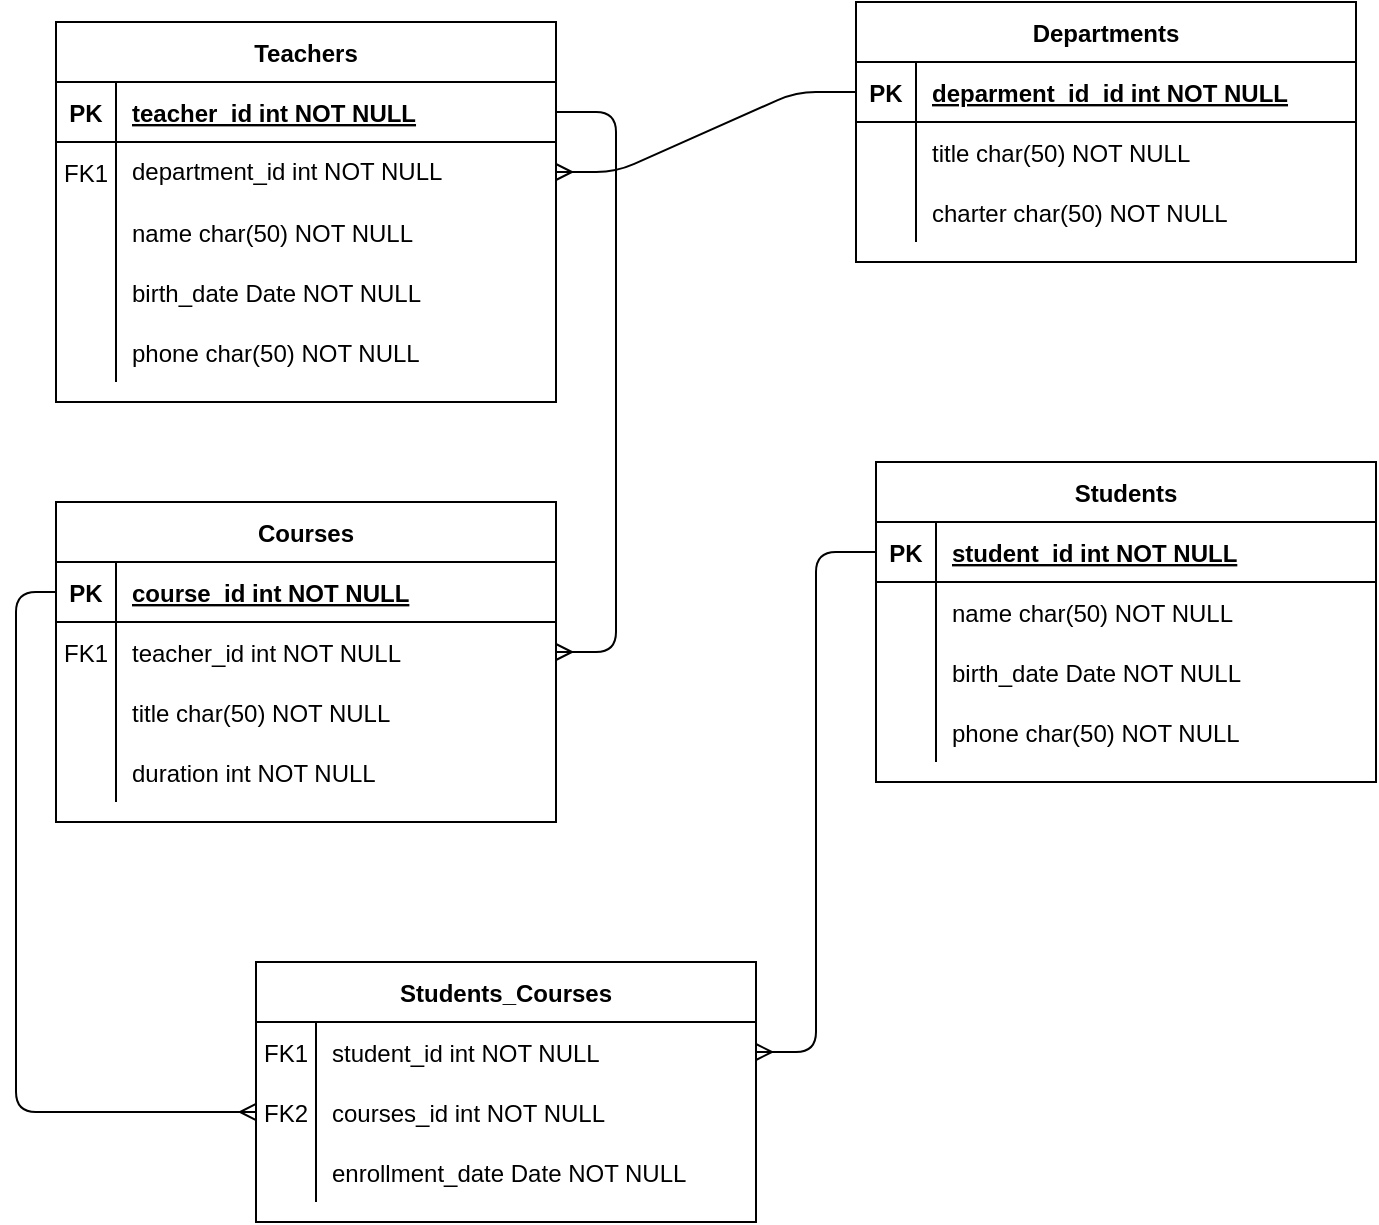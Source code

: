 <mxfile version="24.4.8" type="google" pages="3">
  <diagram id="R2lEEEUBdFMjLlhIrx00" name="Page-1">
    <mxGraphModel grid="1" page="1" gridSize="10" guides="1" tooltips="1" connect="1" arrows="1" fold="1" pageScale="1" pageWidth="850" pageHeight="1100" math="0" shadow="0" extFonts="Permanent Marker^https://fonts.googleapis.com/css?family=Permanent+Marker">
      <root>
        <mxCell id="0" />
        <mxCell id="1" parent="0" />
        <mxCell id="C-vyLk0tnHw3VtMMgP7b-1" value="" style="edgeStyle=entityRelationEdgeStyle;endArrow=none;startArrow=ERmany;endFill=0;startFill=0;exitX=1;exitY=0.5;exitDx=0;exitDy=0;entryX=0;entryY=0.5;entryDx=0;entryDy=0;" edge="1" parent="1" source="C-vyLk0tnHw3VtMMgP7b-27" target="C-vyLk0tnHw3VtMMgP7b-3">
          <mxGeometry width="100" height="100" relative="1" as="geometry">
            <mxPoint x="340" y="720" as="sourcePoint" />
            <mxPoint x="460" y="150" as="targetPoint" />
          </mxGeometry>
        </mxCell>
        <mxCell id="2IgLVrdBVYJCYsJ4bVtr-47" value="" style="endArrow=ERmany;startArrow=none;endFill=0;startFill=0;rounded=1;entryX=0;entryY=0.5;entryDx=0;entryDy=0;jumpStyle=none;exitX=0;exitY=0.5;exitDx=0;exitDy=0;edgeStyle=elbowEdgeStyle;" edge="1" parent="1" source="2IgLVrdBVYJCYsJ4bVtr-26" target="2IgLVrdBVYJCYsJ4bVtr-43">
          <mxGeometry width="100" height="100" relative="1" as="geometry">
            <mxPoint x="30" y="430" as="sourcePoint" />
            <mxPoint x="120" y="800" as="targetPoint" />
            <Array as="points">
              <mxPoint x="50" y="540" />
            </Array>
          </mxGeometry>
        </mxCell>
        <mxCell id="C-vyLk0tnHw3VtMMgP7b-2" value="Departments" style="shape=table;startSize=30;container=1;collapsible=1;childLayout=tableLayout;fixedRows=1;rowLines=0;fontStyle=1;align=center;resizeLast=1;" vertex="1" parent="1">
          <mxGeometry x="470" y="90" width="250" height="130" as="geometry" />
        </mxCell>
        <mxCell id="C-vyLk0tnHw3VtMMgP7b-3" value="" style="shape=partialRectangle;collapsible=0;dropTarget=0;pointerEvents=0;fillColor=none;points=[[0,0.5],[1,0.5]];portConstraint=eastwest;top=0;left=0;right=0;bottom=1;" vertex="1" parent="C-vyLk0tnHw3VtMMgP7b-2">
          <mxGeometry y="30" width="250" height="30" as="geometry" />
        </mxCell>
        <mxCell id="C-vyLk0tnHw3VtMMgP7b-4" value="PK" style="shape=partialRectangle;overflow=hidden;connectable=0;fillColor=none;top=0;left=0;bottom=0;right=0;fontStyle=1;" vertex="1" parent="C-vyLk0tnHw3VtMMgP7b-3">
          <mxGeometry width="30" height="30" as="geometry">
            <mxRectangle width="30" height="30" as="alternateBounds" />
          </mxGeometry>
        </mxCell>
        <mxCell id="C-vyLk0tnHw3VtMMgP7b-5" value="deparment_id_id int NOT NULL " style="shape=partialRectangle;overflow=hidden;connectable=0;fillColor=none;top=0;left=0;bottom=0;right=0;align=left;spacingLeft=6;fontStyle=5;" vertex="1" parent="C-vyLk0tnHw3VtMMgP7b-3">
          <mxGeometry x="30" width="220" height="30" as="geometry">
            <mxRectangle width="220" height="30" as="alternateBounds" />
          </mxGeometry>
        </mxCell>
        <mxCell id="C-vyLk0tnHw3VtMMgP7b-6" value="" style="shape=partialRectangle;collapsible=0;dropTarget=0;pointerEvents=0;fillColor=none;points=[[0,0.5],[1,0.5]];portConstraint=eastwest;top=0;left=0;right=0;bottom=0;" vertex="1" parent="C-vyLk0tnHw3VtMMgP7b-2">
          <mxGeometry y="60" width="250" height="30" as="geometry" />
        </mxCell>
        <mxCell id="C-vyLk0tnHw3VtMMgP7b-7" value="" style="shape=partialRectangle;overflow=hidden;connectable=0;fillColor=none;top=0;left=0;bottom=0;right=0;" vertex="1" parent="C-vyLk0tnHw3VtMMgP7b-6">
          <mxGeometry width="30" height="30" as="geometry">
            <mxRectangle width="30" height="30" as="alternateBounds" />
          </mxGeometry>
        </mxCell>
        <mxCell id="C-vyLk0tnHw3VtMMgP7b-8" value="title char(50) NOT NULL" style="shape=partialRectangle;overflow=hidden;connectable=0;fillColor=none;top=0;left=0;bottom=0;right=0;align=left;spacingLeft=6;" vertex="1" parent="C-vyLk0tnHw3VtMMgP7b-6">
          <mxGeometry x="30" width="220" height="30" as="geometry">
            <mxRectangle width="220" height="30" as="alternateBounds" />
          </mxGeometry>
        </mxCell>
        <mxCell id="C-vyLk0tnHw3VtMMgP7b-9" value="" style="shape=partialRectangle;collapsible=0;dropTarget=0;pointerEvents=0;fillColor=none;points=[[0,0.5],[1,0.5]];portConstraint=eastwest;top=0;left=0;right=0;bottom=0;" vertex="1" parent="C-vyLk0tnHw3VtMMgP7b-2">
          <mxGeometry y="90" width="250" height="30" as="geometry" />
        </mxCell>
        <mxCell id="C-vyLk0tnHw3VtMMgP7b-10" value="" style="shape=partialRectangle;overflow=hidden;connectable=0;fillColor=none;top=0;left=0;bottom=0;right=0;" vertex="1" parent="C-vyLk0tnHw3VtMMgP7b-9">
          <mxGeometry width="30" height="30" as="geometry">
            <mxRectangle width="30" height="30" as="alternateBounds" />
          </mxGeometry>
        </mxCell>
        <mxCell id="C-vyLk0tnHw3VtMMgP7b-11" value="charter char(50) NOT NULL" style="shape=partialRectangle;overflow=hidden;connectable=0;fillColor=none;top=0;left=0;bottom=0;right=0;align=left;spacingLeft=6;" vertex="1" parent="C-vyLk0tnHw3VtMMgP7b-9">
          <mxGeometry x="30" width="220" height="30" as="geometry">
            <mxRectangle width="220" height="30" as="alternateBounds" />
          </mxGeometry>
        </mxCell>
        <mxCell id="C-vyLk0tnHw3VtMMgP7b-13" value="Students" style="shape=table;startSize=30;container=1;collapsible=1;childLayout=tableLayout;fixedRows=1;rowLines=0;fontStyle=1;align=center;resizeLast=1;" vertex="1" parent="1">
          <mxGeometry x="480" y="320" width="250" height="160" as="geometry" />
        </mxCell>
        <mxCell id="C-vyLk0tnHw3VtMMgP7b-14" value="" style="shape=partialRectangle;collapsible=0;dropTarget=0;pointerEvents=0;fillColor=none;points=[[0,0.5],[1,0.5]];portConstraint=eastwest;top=0;left=0;right=0;bottom=1;" vertex="1" parent="C-vyLk0tnHw3VtMMgP7b-13">
          <mxGeometry y="30" width="250" height="30" as="geometry" />
        </mxCell>
        <mxCell id="C-vyLk0tnHw3VtMMgP7b-15" value="PK" style="shape=partialRectangle;overflow=hidden;connectable=0;fillColor=none;top=0;left=0;bottom=0;right=0;fontStyle=1;" vertex="1" parent="C-vyLk0tnHw3VtMMgP7b-14">
          <mxGeometry width="30" height="30" as="geometry">
            <mxRectangle width="30" height="30" as="alternateBounds" />
          </mxGeometry>
        </mxCell>
        <mxCell id="C-vyLk0tnHw3VtMMgP7b-16" value="student_id int NOT NULL " style="shape=partialRectangle;overflow=hidden;connectable=0;fillColor=none;top=0;left=0;bottom=0;right=0;align=left;spacingLeft=6;fontStyle=5;" vertex="1" parent="C-vyLk0tnHw3VtMMgP7b-14">
          <mxGeometry x="30" width="220" height="30" as="geometry">
            <mxRectangle width="220" height="30" as="alternateBounds" />
          </mxGeometry>
        </mxCell>
        <mxCell id="C-vyLk0tnHw3VtMMgP7b-20" value="" style="shape=partialRectangle;collapsible=0;dropTarget=0;pointerEvents=0;fillColor=none;points=[[0,0.5],[1,0.5]];portConstraint=eastwest;top=0;left=0;right=0;bottom=0;" vertex="1" parent="C-vyLk0tnHw3VtMMgP7b-13">
          <mxGeometry y="60" width="250" height="30" as="geometry" />
        </mxCell>
        <mxCell id="C-vyLk0tnHw3VtMMgP7b-21" value="" style="shape=partialRectangle;overflow=hidden;connectable=0;fillColor=none;top=0;left=0;bottom=0;right=0;" vertex="1" parent="C-vyLk0tnHw3VtMMgP7b-20">
          <mxGeometry width="30" height="30" as="geometry">
            <mxRectangle width="30" height="30" as="alternateBounds" />
          </mxGeometry>
        </mxCell>
        <mxCell id="C-vyLk0tnHw3VtMMgP7b-22" value="name char(50) NOT NULL" style="shape=partialRectangle;overflow=hidden;connectable=0;fillColor=none;top=0;left=0;bottom=0;right=0;align=left;spacingLeft=6;" vertex="1" parent="C-vyLk0tnHw3VtMMgP7b-20">
          <mxGeometry x="30" width="220" height="30" as="geometry">
            <mxRectangle width="220" height="30" as="alternateBounds" />
          </mxGeometry>
        </mxCell>
        <mxCell id="2IgLVrdBVYJCYsJ4bVtr-54" value="" style="shape=partialRectangle;collapsible=0;dropTarget=0;pointerEvents=0;fillColor=none;points=[[0,0.5],[1,0.5]];portConstraint=eastwest;top=0;left=0;right=0;bottom=0;" vertex="1" parent="C-vyLk0tnHw3VtMMgP7b-13">
          <mxGeometry y="90" width="250" height="30" as="geometry" />
        </mxCell>
        <mxCell id="2IgLVrdBVYJCYsJ4bVtr-55" value="" style="shape=partialRectangle;overflow=hidden;connectable=0;fillColor=none;top=0;left=0;bottom=0;right=0;" vertex="1" parent="2IgLVrdBVYJCYsJ4bVtr-54">
          <mxGeometry width="30" height="30" as="geometry">
            <mxRectangle width="30" height="30" as="alternateBounds" />
          </mxGeometry>
        </mxCell>
        <mxCell id="2IgLVrdBVYJCYsJ4bVtr-56" value="birth_date Date NOT NULL" style="shape=partialRectangle;overflow=hidden;connectable=0;fillColor=none;top=0;left=0;bottom=0;right=0;align=left;spacingLeft=6;" vertex="1" parent="2IgLVrdBVYJCYsJ4bVtr-54">
          <mxGeometry x="30" width="220" height="30" as="geometry">
            <mxRectangle width="220" height="30" as="alternateBounds" />
          </mxGeometry>
        </mxCell>
        <mxCell id="2IgLVrdBVYJCYsJ4bVtr-57" value="" style="shape=partialRectangle;collapsible=0;dropTarget=0;pointerEvents=0;fillColor=none;points=[[0,0.5],[1,0.5]];portConstraint=eastwest;top=0;left=0;right=0;bottom=0;" vertex="1" parent="C-vyLk0tnHw3VtMMgP7b-13">
          <mxGeometry y="120" width="250" height="30" as="geometry" />
        </mxCell>
        <mxCell id="2IgLVrdBVYJCYsJ4bVtr-58" value="" style="shape=partialRectangle;overflow=hidden;connectable=0;fillColor=none;top=0;left=0;bottom=0;right=0;" vertex="1" parent="2IgLVrdBVYJCYsJ4bVtr-57">
          <mxGeometry width="30" height="30" as="geometry">
            <mxRectangle width="30" height="30" as="alternateBounds" />
          </mxGeometry>
        </mxCell>
        <mxCell id="2IgLVrdBVYJCYsJ4bVtr-59" value="phone char(50) NOT NULL" style="shape=partialRectangle;overflow=hidden;connectable=0;fillColor=none;top=0;left=0;bottom=0;right=0;align=left;spacingLeft=6;" vertex="1" parent="2IgLVrdBVYJCYsJ4bVtr-57">
          <mxGeometry x="30" width="220" height="30" as="geometry">
            <mxRectangle width="220" height="30" as="alternateBounds" />
          </mxGeometry>
        </mxCell>
        <mxCell id="C-vyLk0tnHw3VtMMgP7b-23" value="Teachers" style="shape=table;startSize=30;container=1;collapsible=1;childLayout=tableLayout;fixedRows=1;rowLines=0;fontStyle=1;align=center;resizeLast=1;movable=1;resizable=1;rotatable=1;deletable=1;editable=1;locked=0;connectable=1;" vertex="1" parent="1">
          <mxGeometry x="70" y="100" width="250" height="190" as="geometry">
            <mxRectangle x="120" y="120" width="100" height="30" as="alternateBounds" />
          </mxGeometry>
        </mxCell>
        <mxCell id="C-vyLk0tnHw3VtMMgP7b-24" value="" style="shape=partialRectangle;collapsible=0;dropTarget=0;pointerEvents=0;fillColor=none;points=[[0,0.5],[1,0.5]];portConstraint=eastwest;top=0;left=0;right=0;bottom=1;" vertex="1" parent="C-vyLk0tnHw3VtMMgP7b-23">
          <mxGeometry y="30" width="250" height="30" as="geometry" />
        </mxCell>
        <mxCell id="C-vyLk0tnHw3VtMMgP7b-25" value="PK" style="shape=partialRectangle;overflow=hidden;connectable=0;fillColor=none;top=0;left=0;bottom=0;right=0;fontStyle=1;" vertex="1" parent="C-vyLk0tnHw3VtMMgP7b-24">
          <mxGeometry width="30" height="30" as="geometry">
            <mxRectangle width="30" height="30" as="alternateBounds" />
          </mxGeometry>
        </mxCell>
        <mxCell id="C-vyLk0tnHw3VtMMgP7b-26" value="teacher_id int NOT NULL " style="shape=partialRectangle;overflow=hidden;connectable=0;fillColor=none;top=0;left=0;bottom=0;right=0;align=left;spacingLeft=6;fontStyle=5;" vertex="1" parent="C-vyLk0tnHw3VtMMgP7b-24">
          <mxGeometry x="30" width="220" height="30" as="geometry">
            <mxRectangle width="220" height="30" as="alternateBounds" />
          </mxGeometry>
        </mxCell>
        <mxCell id="C-vyLk0tnHw3VtMMgP7b-27" value="" style="shape=partialRectangle;collapsible=0;dropTarget=0;pointerEvents=0;fillColor=none;points=[[0,0.5],[1,0.5]];portConstraint=eastwest;top=0;left=0;right=0;bottom=0;" vertex="1" parent="C-vyLk0tnHw3VtMMgP7b-23">
          <mxGeometry y="60" width="250" height="30" as="geometry" />
        </mxCell>
        <mxCell id="C-vyLk0tnHw3VtMMgP7b-28" value="FK1" style="shape=partialRectangle;overflow=hidden;connectable=0;fillColor=none;top=0;left=0;bottom=0;right=0;" vertex="1" parent="C-vyLk0tnHw3VtMMgP7b-27">
          <mxGeometry width="30" height="30" as="geometry">
            <mxRectangle width="30" height="30" as="alternateBounds" />
          </mxGeometry>
        </mxCell>
        <mxCell id="C-vyLk0tnHw3VtMMgP7b-29" value="department_id int NOT NULL" style="shape=partialRectangle;overflow=hidden;connectable=0;fillColor=none;top=0;left=0;bottom=0;right=0;align=left;spacingLeft=6;fontColor=#000000;labelBackgroundColor=none;labelBorderColor=none;textShadow=0;whiteSpace=wrap;strokeColor=inherit;" vertex="1" parent="C-vyLk0tnHw3VtMMgP7b-27">
          <mxGeometry x="30" width="220" height="30" as="geometry">
            <mxRectangle width="220" height="30" as="alternateBounds" />
          </mxGeometry>
        </mxCell>
        <mxCell id="2IgLVrdBVYJCYsJ4bVtr-12" value="" style="shape=partialRectangle;collapsible=0;dropTarget=0;pointerEvents=0;fillColor=none;points=[[0,0.5],[1,0.5]];portConstraint=eastwest;top=0;left=0;right=0;bottom=0;movable=1;resizable=1;rotatable=1;deletable=1;editable=1;locked=0;connectable=1;" vertex="1" parent="C-vyLk0tnHw3VtMMgP7b-23">
          <mxGeometry y="90" width="250" height="30" as="geometry" />
        </mxCell>
        <mxCell id="2IgLVrdBVYJCYsJ4bVtr-13" value="" style="shape=partialRectangle;overflow=hidden;connectable=0;fillColor=none;top=0;left=0;bottom=0;right=0;" vertex="1" parent="2IgLVrdBVYJCYsJ4bVtr-12">
          <mxGeometry width="30" height="30" as="geometry">
            <mxRectangle width="30" height="30" as="alternateBounds" />
          </mxGeometry>
        </mxCell>
        <mxCell id="2IgLVrdBVYJCYsJ4bVtr-14" value="name char(50) NOT NULL" style="shape=partialRectangle;overflow=hidden;connectable=1;fillColor=none;top=0;left=0;bottom=0;right=0;align=left;spacingLeft=6;movable=1;resizable=1;rotatable=1;deletable=1;editable=1;locked=0;" vertex="1" parent="2IgLVrdBVYJCYsJ4bVtr-12">
          <mxGeometry x="30" width="220" height="30" as="geometry">
            <mxRectangle width="220" height="30" as="alternateBounds" />
          </mxGeometry>
        </mxCell>
        <mxCell id="2IgLVrdBVYJCYsJ4bVtr-4" value="" style="shape=partialRectangle;collapsible=0;dropTarget=0;pointerEvents=0;fillColor=none;points=[[0,0.5],[1,0.5]];portConstraint=eastwest;top=0;left=0;right=0;bottom=0;" vertex="1" parent="C-vyLk0tnHw3VtMMgP7b-23">
          <mxGeometry y="120" width="250" height="30" as="geometry" />
        </mxCell>
        <mxCell id="2IgLVrdBVYJCYsJ4bVtr-5" value="" style="shape=partialRectangle;overflow=hidden;connectable=0;fillColor=none;top=0;left=0;bottom=0;right=0;" vertex="1" parent="2IgLVrdBVYJCYsJ4bVtr-4">
          <mxGeometry width="30" height="30" as="geometry">
            <mxRectangle width="30" height="30" as="alternateBounds" />
          </mxGeometry>
        </mxCell>
        <mxCell id="2IgLVrdBVYJCYsJ4bVtr-6" value="birth_date Date NOT NULL" style="shape=partialRectangle;overflow=hidden;connectable=0;fillColor=none;top=0;left=0;bottom=0;right=0;align=left;spacingLeft=6;" vertex="1" parent="2IgLVrdBVYJCYsJ4bVtr-4">
          <mxGeometry x="30" width="220" height="30" as="geometry">
            <mxRectangle width="220" height="30" as="alternateBounds" />
          </mxGeometry>
        </mxCell>
        <mxCell id="2IgLVrdBVYJCYsJ4bVtr-7" value="" style="shape=partialRectangle;collapsible=0;dropTarget=0;pointerEvents=0;fillColor=none;points=[[0,0.5],[1,0.5]];portConstraint=eastwest;top=0;left=0;right=0;bottom=0;" vertex="1" parent="C-vyLk0tnHw3VtMMgP7b-23">
          <mxGeometry y="150" width="250" height="30" as="geometry" />
        </mxCell>
        <mxCell id="2IgLVrdBVYJCYsJ4bVtr-8" value="" style="shape=partialRectangle;overflow=hidden;connectable=0;fillColor=none;top=0;left=0;bottom=0;right=0;" vertex="1" parent="2IgLVrdBVYJCYsJ4bVtr-7">
          <mxGeometry width="30" height="30" as="geometry">
            <mxRectangle width="30" height="30" as="alternateBounds" />
          </mxGeometry>
        </mxCell>
        <mxCell id="2IgLVrdBVYJCYsJ4bVtr-9" value="phone char(50) NOT NULL" style="shape=partialRectangle;overflow=hidden;connectable=0;fillColor=none;top=0;left=0;bottom=0;right=0;align=left;spacingLeft=6;" vertex="1" parent="2IgLVrdBVYJCYsJ4bVtr-7">
          <mxGeometry x="30" width="220" height="30" as="geometry">
            <mxRectangle width="220" height="30" as="alternateBounds" />
          </mxGeometry>
        </mxCell>
        <mxCell id="2IgLVrdBVYJCYsJ4bVtr-25" value="Courses" style="shape=table;startSize=30;container=1;collapsible=1;childLayout=tableLayout;fixedRows=1;rowLines=0;fontStyle=1;align=center;resizeLast=1;" vertex="1" parent="1">
          <mxGeometry x="70" y="340" width="250" height="160" as="geometry" />
        </mxCell>
        <mxCell id="2IgLVrdBVYJCYsJ4bVtr-26" value="" style="shape=partialRectangle;collapsible=0;dropTarget=0;pointerEvents=0;fillColor=none;points=[[0,0.5],[1,0.5]];portConstraint=eastwest;top=0;left=0;right=0;bottom=1;" vertex="1" parent="2IgLVrdBVYJCYsJ4bVtr-25">
          <mxGeometry y="30" width="250" height="30" as="geometry" />
        </mxCell>
        <mxCell id="2IgLVrdBVYJCYsJ4bVtr-27" value="PK" style="shape=partialRectangle;overflow=hidden;connectable=0;fillColor=none;top=0;left=0;bottom=0;right=0;fontStyle=1;" vertex="1" parent="2IgLVrdBVYJCYsJ4bVtr-26">
          <mxGeometry width="30" height="30" as="geometry">
            <mxRectangle width="30" height="30" as="alternateBounds" />
          </mxGeometry>
        </mxCell>
        <mxCell id="2IgLVrdBVYJCYsJ4bVtr-28" value="course_id int NOT NULL " style="shape=partialRectangle;overflow=hidden;connectable=0;fillColor=none;top=0;left=0;bottom=0;right=0;align=left;spacingLeft=6;fontStyle=5;" vertex="1" parent="2IgLVrdBVYJCYsJ4bVtr-26">
          <mxGeometry x="30" width="220" height="30" as="geometry">
            <mxRectangle width="220" height="30" as="alternateBounds" />
          </mxGeometry>
        </mxCell>
        <mxCell id="2IgLVrdBVYJCYsJ4bVtr-48" value="" style="shape=partialRectangle;collapsible=0;dropTarget=0;pointerEvents=0;fillColor=none;points=[[0,0.5],[1,0.5]];portConstraint=eastwest;top=0;left=0;right=0;bottom=0;" vertex="1" parent="2IgLVrdBVYJCYsJ4bVtr-25">
          <mxGeometry y="60" width="250" height="30" as="geometry" />
        </mxCell>
        <mxCell id="2IgLVrdBVYJCYsJ4bVtr-49" value="FK1" style="shape=partialRectangle;overflow=hidden;connectable=0;fillColor=none;top=0;left=0;bottom=0;right=0;" vertex="1" parent="2IgLVrdBVYJCYsJ4bVtr-48">
          <mxGeometry width="30" height="30" as="geometry">
            <mxRectangle width="30" height="30" as="alternateBounds" />
          </mxGeometry>
        </mxCell>
        <mxCell id="2IgLVrdBVYJCYsJ4bVtr-50" value="teacher_id int NOT NULL" style="shape=partialRectangle;overflow=hidden;connectable=0;fillColor=none;top=0;left=0;bottom=0;right=0;align=left;spacingLeft=6;" vertex="1" parent="2IgLVrdBVYJCYsJ4bVtr-48">
          <mxGeometry x="30" width="220" height="30" as="geometry">
            <mxRectangle width="220" height="30" as="alternateBounds" />
          </mxGeometry>
        </mxCell>
        <mxCell id="2IgLVrdBVYJCYsJ4bVtr-29" value="" style="shape=partialRectangle;collapsible=0;dropTarget=0;pointerEvents=0;fillColor=none;points=[[0,0.5],[1,0.5]];portConstraint=eastwest;top=0;left=0;right=0;bottom=0;" vertex="1" parent="2IgLVrdBVYJCYsJ4bVtr-25">
          <mxGeometry y="90" width="250" height="30" as="geometry" />
        </mxCell>
        <mxCell id="2IgLVrdBVYJCYsJ4bVtr-30" value="" style="shape=partialRectangle;overflow=hidden;connectable=0;fillColor=none;top=0;left=0;bottom=0;right=0;" vertex="1" parent="2IgLVrdBVYJCYsJ4bVtr-29">
          <mxGeometry width="30" height="30" as="geometry">
            <mxRectangle width="30" height="30" as="alternateBounds" />
          </mxGeometry>
        </mxCell>
        <mxCell id="2IgLVrdBVYJCYsJ4bVtr-31" value="title char(50) NOT NULL" style="shape=partialRectangle;overflow=hidden;connectable=0;fillColor=none;top=0;left=0;bottom=0;right=0;align=left;spacingLeft=6;" vertex="1" parent="2IgLVrdBVYJCYsJ4bVtr-29">
          <mxGeometry x="30" width="220" height="30" as="geometry">
            <mxRectangle width="220" height="30" as="alternateBounds" />
          </mxGeometry>
        </mxCell>
        <mxCell id="2IgLVrdBVYJCYsJ4bVtr-32" value="" style="shape=partialRectangle;collapsible=0;dropTarget=0;pointerEvents=0;fillColor=none;points=[[0,0.5],[1,0.5]];portConstraint=eastwest;top=0;left=0;right=0;bottom=0;" vertex="1" parent="2IgLVrdBVYJCYsJ4bVtr-25">
          <mxGeometry y="120" width="250" height="30" as="geometry" />
        </mxCell>
        <mxCell id="2IgLVrdBVYJCYsJ4bVtr-33" value="" style="shape=partialRectangle;overflow=hidden;connectable=0;fillColor=none;top=0;left=0;bottom=0;right=0;" vertex="1" parent="2IgLVrdBVYJCYsJ4bVtr-32">
          <mxGeometry width="30" height="30" as="geometry">
            <mxRectangle width="30" height="30" as="alternateBounds" />
          </mxGeometry>
        </mxCell>
        <mxCell id="2IgLVrdBVYJCYsJ4bVtr-34" value="duration int NOT NULL" style="shape=partialRectangle;overflow=hidden;connectable=0;fillColor=none;top=0;left=0;bottom=0;right=0;align=left;spacingLeft=6;" vertex="1" parent="2IgLVrdBVYJCYsJ4bVtr-32">
          <mxGeometry x="30" width="220" height="30" as="geometry">
            <mxRectangle width="220" height="30" as="alternateBounds" />
          </mxGeometry>
        </mxCell>
        <mxCell id="2IgLVrdBVYJCYsJ4bVtr-35" value="" style="edgeStyle=entityRelationEdgeStyle;endArrow=none;startArrow=ERmany;endFill=0;startFill=0;entryX=1;entryY=0.5;entryDx=0;entryDy=0;exitX=1;exitY=0.5;exitDx=0;exitDy=0;" edge="1" parent="1" source="2IgLVrdBVYJCYsJ4bVtr-48" target="C-vyLk0tnHw3VtMMgP7b-24">
          <mxGeometry width="100" height="100" relative="1" as="geometry">
            <mxPoint x="370" y="455" as="sourcePoint" />
            <mxPoint x="490" y="240" as="targetPoint" />
            <Array as="points">
              <mxPoint x="360" y="380" />
            </Array>
          </mxGeometry>
        </mxCell>
        <mxCell id="2IgLVrdBVYJCYsJ4bVtr-36" value="Students_Courses" style="shape=table;startSize=30;container=1;collapsible=1;childLayout=tableLayout;fixedRows=1;rowLines=0;fontStyle=1;align=center;resizeLast=1;" vertex="1" parent="1">
          <mxGeometry x="170" y="570" width="250" height="130" as="geometry" />
        </mxCell>
        <mxCell id="2IgLVrdBVYJCYsJ4bVtr-40" value="" style="shape=partialRectangle;collapsible=0;dropTarget=0;pointerEvents=0;fillColor=none;points=[[0,0.5],[1,0.5]];portConstraint=eastwest;top=0;left=0;right=0;bottom=0;" vertex="1" parent="2IgLVrdBVYJCYsJ4bVtr-36">
          <mxGeometry y="30" width="250" height="30" as="geometry" />
        </mxCell>
        <mxCell id="2IgLVrdBVYJCYsJ4bVtr-41" value="FK1" style="shape=partialRectangle;overflow=hidden;connectable=0;fillColor=none;top=0;left=0;bottom=0;right=0;" vertex="1" parent="2IgLVrdBVYJCYsJ4bVtr-40">
          <mxGeometry width="30" height="30" as="geometry">
            <mxRectangle width="30" height="30" as="alternateBounds" />
          </mxGeometry>
        </mxCell>
        <mxCell id="2IgLVrdBVYJCYsJ4bVtr-42" value="student_id int NOT NULL" style="shape=partialRectangle;overflow=hidden;connectable=0;fillColor=none;top=0;left=0;bottom=0;right=0;align=left;spacingLeft=6;" vertex="1" parent="2IgLVrdBVYJCYsJ4bVtr-40">
          <mxGeometry x="30" width="220" height="30" as="geometry">
            <mxRectangle width="220" height="30" as="alternateBounds" />
          </mxGeometry>
        </mxCell>
        <mxCell id="2IgLVrdBVYJCYsJ4bVtr-43" value="" style="shape=partialRectangle;collapsible=0;dropTarget=0;pointerEvents=0;fillColor=none;points=[[0,0.5],[1,0.5]];portConstraint=eastwest;top=0;left=0;right=0;bottom=0;" vertex="1" parent="2IgLVrdBVYJCYsJ4bVtr-36">
          <mxGeometry y="60" width="250" height="30" as="geometry" />
        </mxCell>
        <mxCell id="2IgLVrdBVYJCYsJ4bVtr-44" value="FK2" style="shape=partialRectangle;overflow=hidden;connectable=0;fillColor=none;top=0;left=0;bottom=0;right=0;" vertex="1" parent="2IgLVrdBVYJCYsJ4bVtr-43">
          <mxGeometry width="30" height="30" as="geometry">
            <mxRectangle width="30" height="30" as="alternateBounds" />
          </mxGeometry>
        </mxCell>
        <mxCell id="2IgLVrdBVYJCYsJ4bVtr-45" value="courses_id int NOT NULL" style="shape=partialRectangle;overflow=hidden;connectable=0;fillColor=none;top=0;left=0;bottom=0;right=0;align=left;spacingLeft=6;" vertex="1" parent="2IgLVrdBVYJCYsJ4bVtr-43">
          <mxGeometry x="30" width="220" height="30" as="geometry">
            <mxRectangle width="220" height="30" as="alternateBounds" />
          </mxGeometry>
        </mxCell>
        <mxCell id="2IgLVrdBVYJCYsJ4bVtr-60" value="" style="shape=partialRectangle;collapsible=0;dropTarget=0;pointerEvents=0;fillColor=none;points=[[0,0.5],[1,0.5]];portConstraint=eastwest;top=0;left=0;right=0;bottom=0;" vertex="1" parent="2IgLVrdBVYJCYsJ4bVtr-36">
          <mxGeometry y="90" width="250" height="30" as="geometry" />
        </mxCell>
        <mxCell id="2IgLVrdBVYJCYsJ4bVtr-61" value="" style="shape=partialRectangle;overflow=hidden;connectable=0;fillColor=none;top=0;left=0;bottom=0;right=0;" vertex="1" parent="2IgLVrdBVYJCYsJ4bVtr-60">
          <mxGeometry width="30" height="30" as="geometry">
            <mxRectangle width="30" height="30" as="alternateBounds" />
          </mxGeometry>
        </mxCell>
        <mxCell id="2IgLVrdBVYJCYsJ4bVtr-62" value="enrollment_date Date NOT NULL" style="shape=partialRectangle;overflow=hidden;connectable=0;fillColor=none;top=0;left=0;bottom=0;right=0;align=left;spacingLeft=6;" vertex="1" parent="2IgLVrdBVYJCYsJ4bVtr-60">
          <mxGeometry x="30" width="220" height="30" as="geometry">
            <mxRectangle width="220" height="30" as="alternateBounds" />
          </mxGeometry>
        </mxCell>
        <mxCell id="2IgLVrdBVYJCYsJ4bVtr-46" value="" style="edgeStyle=entityRelationEdgeStyle;endArrow=none;startArrow=ERmany;endFill=0;startFill=0;entryX=0;entryY=0.5;entryDx=0;entryDy=0;exitX=1;exitY=0.5;exitDx=0;exitDy=0;" edge="1" parent="1" source="2IgLVrdBVYJCYsJ4bVtr-40" target="C-vyLk0tnHw3VtMMgP7b-14">
          <mxGeometry width="100" height="100" relative="1" as="geometry">
            <mxPoint x="425" y="650" as="sourcePoint" />
            <mxPoint x="425" y="400" as="targetPoint" />
            <Array as="points">
              <mxPoint x="445" y="635" />
            </Array>
          </mxGeometry>
        </mxCell>
      </root>
    </mxGraphModel>
  </diagram>
  <diagram name="Page-2" id="rq8lJq1O-egJx5wqzWMG">
    <mxGraphModel grid="1" page="1" gridSize="10" guides="1" tooltips="1" connect="1" arrows="1" fold="1" pageScale="1" pageWidth="850" pageHeight="1100" math="0" shadow="0" extFonts="Permanent Marker^https://fonts.googleapis.com/css?family=Permanent+Marker">
      <root>
        <mxCell id="oN5gLeM5IeK2BvNF2omq-0" />
        <mxCell id="oN5gLeM5IeK2BvNF2omq-1" parent="oN5gLeM5IeK2BvNF2omq-0" />
        <mxCell id="oN5gLeM5IeK2BvNF2omq-2" value="" style="edgeStyle=entityRelationEdgeStyle;endArrow=none;startArrow=ERmany;endFill=0;startFill=0;exitX=1;exitY=0.5;exitDx=0;exitDy=0;entryX=0;entryY=0.5;entryDx=0;entryDy=0;" edge="1" parent="oN5gLeM5IeK2BvNF2omq-1" source="oN5gLeM5IeK2BvNF2omq-34" target="oN5gLeM5IeK2BvNF2omq-5">
          <mxGeometry width="100" height="100" relative="1" as="geometry">
            <mxPoint x="340" y="720" as="sourcePoint" />
            <mxPoint x="460" y="150" as="targetPoint" />
          </mxGeometry>
        </mxCell>
        <mxCell id="oN5gLeM5IeK2BvNF2omq-3" value="" style="endArrow=ERmany;startArrow=none;endFill=0;startFill=0;rounded=1;entryX=0;entryY=0.5;entryDx=0;entryDy=0;jumpStyle=none;exitX=1;exitY=0.5;exitDx=0;exitDy=0;edgeStyle=orthogonalEdgeStyle;elbow=vertical;curved=0;" edge="1" parent="oN5gLeM5IeK2BvNF2omq-1" source="oN5gLeM5IeK2BvNF2omq-47" target="oN5gLeM5IeK2BvNF2omq-64">
          <mxGeometry width="100" height="100" relative="1" as="geometry">
            <mxPoint x="30" y="430" as="sourcePoint" />
            <mxPoint x="120" y="800" as="targetPoint" />
            <Array as="points">
              <mxPoint x="410" y="385" />
              <mxPoint x="410" y="540" />
              <mxPoint x="160" y="540" />
              <mxPoint x="160" y="655" />
            </Array>
          </mxGeometry>
        </mxCell>
        <mxCell id="oN5gLeM5IeK2BvNF2omq-4" value="Departments" style="shape=table;startSize=30;container=1;collapsible=1;childLayout=tableLayout;fixedRows=1;rowLines=0;fontStyle=1;align=center;resizeLast=1;" vertex="1" parent="oN5gLeM5IeK2BvNF2omq-1">
          <mxGeometry x="480" y="130" width="250" height="130" as="geometry" />
        </mxCell>
        <mxCell id="oN5gLeM5IeK2BvNF2omq-5" value="" style="shape=partialRectangle;collapsible=0;dropTarget=0;pointerEvents=0;fillColor=none;points=[[0,0.5],[1,0.5]];portConstraint=eastwest;top=0;left=0;right=0;bottom=1;" vertex="1" parent="oN5gLeM5IeK2BvNF2omq-4">
          <mxGeometry y="30" width="250" height="30" as="geometry" />
        </mxCell>
        <mxCell id="oN5gLeM5IeK2BvNF2omq-6" value="PK" style="shape=partialRectangle;overflow=hidden;connectable=0;fillColor=none;top=0;left=0;bottom=0;right=0;fontStyle=1;" vertex="1" parent="oN5gLeM5IeK2BvNF2omq-5">
          <mxGeometry width="30" height="30" as="geometry">
            <mxRectangle width="30" height="30" as="alternateBounds" />
          </mxGeometry>
        </mxCell>
        <mxCell id="oN5gLeM5IeK2BvNF2omq-7" value="deparment_id_id int NOT NULL " style="shape=partialRectangle;overflow=hidden;connectable=0;fillColor=none;top=0;left=0;bottom=0;right=0;align=left;spacingLeft=6;fontStyle=5;" vertex="1" parent="oN5gLeM5IeK2BvNF2omq-5">
          <mxGeometry x="30" width="220" height="30" as="geometry">
            <mxRectangle width="220" height="30" as="alternateBounds" />
          </mxGeometry>
        </mxCell>
        <mxCell id="oN5gLeM5IeK2BvNF2omq-8" value="" style="shape=partialRectangle;collapsible=0;dropTarget=0;pointerEvents=0;fillColor=none;points=[[0,0.5],[1,0.5]];portConstraint=eastwest;top=0;left=0;right=0;bottom=0;" vertex="1" parent="oN5gLeM5IeK2BvNF2omq-4">
          <mxGeometry y="60" width="250" height="30" as="geometry" />
        </mxCell>
        <mxCell id="oN5gLeM5IeK2BvNF2omq-9" value="" style="shape=partialRectangle;overflow=hidden;connectable=0;fillColor=none;top=0;left=0;bottom=0;right=0;" vertex="1" parent="oN5gLeM5IeK2BvNF2omq-8">
          <mxGeometry width="30" height="30" as="geometry">
            <mxRectangle width="30" height="30" as="alternateBounds" />
          </mxGeometry>
        </mxCell>
        <mxCell id="oN5gLeM5IeK2BvNF2omq-10" value="title char(50) NOT NULL" style="shape=partialRectangle;overflow=hidden;connectable=0;fillColor=none;top=0;left=0;bottom=0;right=0;align=left;spacingLeft=6;" vertex="1" parent="oN5gLeM5IeK2BvNF2omq-8">
          <mxGeometry x="30" width="220" height="30" as="geometry">
            <mxRectangle width="220" height="30" as="alternateBounds" />
          </mxGeometry>
        </mxCell>
        <mxCell id="oN5gLeM5IeK2BvNF2omq-11" value="" style="shape=partialRectangle;collapsible=0;dropTarget=0;pointerEvents=0;fillColor=none;points=[[0,0.5],[1,0.5]];portConstraint=eastwest;top=0;left=0;right=0;bottom=0;" vertex="1" parent="oN5gLeM5IeK2BvNF2omq-4">
          <mxGeometry y="90" width="250" height="30" as="geometry" />
        </mxCell>
        <mxCell id="oN5gLeM5IeK2BvNF2omq-12" value="" style="shape=partialRectangle;overflow=hidden;connectable=0;fillColor=none;top=0;left=0;bottom=0;right=0;" vertex="1" parent="oN5gLeM5IeK2BvNF2omq-11">
          <mxGeometry width="30" height="30" as="geometry">
            <mxRectangle width="30" height="30" as="alternateBounds" />
          </mxGeometry>
        </mxCell>
        <mxCell id="oN5gLeM5IeK2BvNF2omq-13" value="charter text NOT NULL" style="shape=partialRectangle;overflow=hidden;connectable=0;fillColor=none;top=0;left=0;bottom=0;right=0;align=left;spacingLeft=6;" vertex="1" parent="oN5gLeM5IeK2BvNF2omq-11">
          <mxGeometry x="30" width="220" height="30" as="geometry">
            <mxRectangle width="220" height="30" as="alternateBounds" />
          </mxGeometry>
        </mxCell>
        <mxCell id="oN5gLeM5IeK2BvNF2omq-14" value="Students" style="shape=table;startSize=30;container=1;collapsible=1;childLayout=tableLayout;fixedRows=1;rowLines=0;fontStyle=1;align=center;resizeLast=1;" vertex="1" parent="oN5gLeM5IeK2BvNF2omq-1">
          <mxGeometry x="510" y="325" width="250" height="160" as="geometry" />
        </mxCell>
        <mxCell id="oN5gLeM5IeK2BvNF2omq-15" value="" style="shape=partialRectangle;collapsible=0;dropTarget=0;pointerEvents=0;fillColor=none;points=[[0,0.5],[1,0.5]];portConstraint=eastwest;top=0;left=0;right=0;bottom=1;" vertex="1" parent="oN5gLeM5IeK2BvNF2omq-14">
          <mxGeometry y="30" width="250" height="30" as="geometry" />
        </mxCell>
        <mxCell id="oN5gLeM5IeK2BvNF2omq-16" value="PK" style="shape=partialRectangle;overflow=hidden;connectable=0;fillColor=none;top=0;left=0;bottom=0;right=0;fontStyle=1;" vertex="1" parent="oN5gLeM5IeK2BvNF2omq-15">
          <mxGeometry width="30" height="30" as="geometry">
            <mxRectangle width="30" height="30" as="alternateBounds" />
          </mxGeometry>
        </mxCell>
        <mxCell id="oN5gLeM5IeK2BvNF2omq-17" value="student_id int NOT NULL " style="shape=partialRectangle;overflow=hidden;connectable=0;fillColor=none;top=0;left=0;bottom=0;right=0;align=left;spacingLeft=6;fontStyle=5;" vertex="1" parent="oN5gLeM5IeK2BvNF2omq-15">
          <mxGeometry x="30" width="220" height="30" as="geometry">
            <mxRectangle width="220" height="30" as="alternateBounds" />
          </mxGeometry>
        </mxCell>
        <mxCell id="oN5gLeM5IeK2BvNF2omq-21" value="" style="shape=partialRectangle;collapsible=0;dropTarget=0;pointerEvents=0;fillColor=none;points=[[0,0.5],[1,0.5]];portConstraint=eastwest;top=0;left=0;right=0;bottom=0;" vertex="1" parent="oN5gLeM5IeK2BvNF2omq-14">
          <mxGeometry y="60" width="250" height="30" as="geometry" />
        </mxCell>
        <mxCell id="oN5gLeM5IeK2BvNF2omq-22" value="" style="shape=partialRectangle;overflow=hidden;connectable=0;fillColor=none;top=0;left=0;bottom=0;right=0;" vertex="1" parent="oN5gLeM5IeK2BvNF2omq-21">
          <mxGeometry width="30" height="30" as="geometry">
            <mxRectangle width="30" height="30" as="alternateBounds" />
          </mxGeometry>
        </mxCell>
        <mxCell id="oN5gLeM5IeK2BvNF2omq-23" value="name char(50) NOT NULL" style="shape=partialRectangle;overflow=hidden;connectable=0;fillColor=none;top=0;left=0;bottom=0;right=0;align=left;spacingLeft=6;" vertex="1" parent="oN5gLeM5IeK2BvNF2omq-21">
          <mxGeometry x="30" width="220" height="30" as="geometry">
            <mxRectangle width="220" height="30" as="alternateBounds" />
          </mxGeometry>
        </mxCell>
        <mxCell id="oN5gLeM5IeK2BvNF2omq-24" value="" style="shape=partialRectangle;collapsible=0;dropTarget=0;pointerEvents=0;fillColor=none;points=[[0,0.5],[1,0.5]];portConstraint=eastwest;top=0;left=0;right=0;bottom=0;" vertex="1" parent="oN5gLeM5IeK2BvNF2omq-14">
          <mxGeometry y="90" width="250" height="30" as="geometry" />
        </mxCell>
        <mxCell id="oN5gLeM5IeK2BvNF2omq-25" value="" style="shape=partialRectangle;overflow=hidden;connectable=0;fillColor=none;top=0;left=0;bottom=0;right=0;" vertex="1" parent="oN5gLeM5IeK2BvNF2omq-24">
          <mxGeometry width="30" height="30" as="geometry">
            <mxRectangle width="30" height="30" as="alternateBounds" />
          </mxGeometry>
        </mxCell>
        <mxCell id="oN5gLeM5IeK2BvNF2omq-26" value="birth_date Date NOT NULL" style="shape=partialRectangle;overflow=hidden;connectable=0;fillColor=none;top=0;left=0;bottom=0;right=0;align=left;spacingLeft=6;" vertex="1" parent="oN5gLeM5IeK2BvNF2omq-24">
          <mxGeometry x="30" width="220" height="30" as="geometry">
            <mxRectangle width="220" height="30" as="alternateBounds" />
          </mxGeometry>
        </mxCell>
        <mxCell id="oN5gLeM5IeK2BvNF2omq-27" value="" style="shape=partialRectangle;collapsible=0;dropTarget=0;pointerEvents=0;fillColor=none;points=[[0,0.5],[1,0.5]];portConstraint=eastwest;top=0;left=0;right=0;bottom=0;" vertex="1" parent="oN5gLeM5IeK2BvNF2omq-14">
          <mxGeometry y="120" width="250" height="30" as="geometry" />
        </mxCell>
        <mxCell id="oN5gLeM5IeK2BvNF2omq-28" value="" style="shape=partialRectangle;overflow=hidden;connectable=0;fillColor=none;top=0;left=0;bottom=0;right=0;" vertex="1" parent="oN5gLeM5IeK2BvNF2omq-27">
          <mxGeometry width="30" height="30" as="geometry">
            <mxRectangle width="30" height="30" as="alternateBounds" />
          </mxGeometry>
        </mxCell>
        <mxCell id="oN5gLeM5IeK2BvNF2omq-29" value="phone char(50) NOT NULL" style="shape=partialRectangle;overflow=hidden;connectable=0;fillColor=none;top=0;left=0;bottom=0;right=0;align=left;spacingLeft=6;" vertex="1" parent="oN5gLeM5IeK2BvNF2omq-27">
          <mxGeometry x="30" width="220" height="30" as="geometry">
            <mxRectangle width="220" height="30" as="alternateBounds" />
          </mxGeometry>
        </mxCell>
        <mxCell id="oN5gLeM5IeK2BvNF2omq-30" value="Teachers" style="shape=table;startSize=30;container=1;collapsible=1;childLayout=tableLayout;fixedRows=1;rowLines=0;fontStyle=1;align=center;resizeLast=1;movable=1;resizable=1;rotatable=1;deletable=1;editable=1;locked=0;connectable=1;" vertex="1" parent="oN5gLeM5IeK2BvNF2omq-1">
          <mxGeometry x="70" y="100" width="250" height="190" as="geometry">
            <mxRectangle x="120" y="120" width="100" height="30" as="alternateBounds" />
          </mxGeometry>
        </mxCell>
        <mxCell id="oN5gLeM5IeK2BvNF2omq-31" value="" style="shape=partialRectangle;collapsible=0;dropTarget=0;pointerEvents=0;fillColor=none;points=[[0,0.5],[1,0.5]];portConstraint=eastwest;top=0;left=0;right=0;bottom=1;" vertex="1" parent="oN5gLeM5IeK2BvNF2omq-30">
          <mxGeometry y="30" width="250" height="30" as="geometry" />
        </mxCell>
        <mxCell id="oN5gLeM5IeK2BvNF2omq-32" value="PK" style="shape=partialRectangle;overflow=hidden;connectable=0;fillColor=none;top=0;left=0;bottom=0;right=0;fontStyle=1;" vertex="1" parent="oN5gLeM5IeK2BvNF2omq-31">
          <mxGeometry width="30" height="30" as="geometry">
            <mxRectangle width="30" height="30" as="alternateBounds" />
          </mxGeometry>
        </mxCell>
        <mxCell id="oN5gLeM5IeK2BvNF2omq-33" value="teacher_id int NOT NULL " style="shape=partialRectangle;overflow=hidden;connectable=0;fillColor=none;top=0;left=0;bottom=0;right=0;align=left;spacingLeft=6;fontStyle=5;" vertex="1" parent="oN5gLeM5IeK2BvNF2omq-31">
          <mxGeometry x="30" width="220" height="30" as="geometry">
            <mxRectangle width="220" height="30" as="alternateBounds" />
          </mxGeometry>
        </mxCell>
        <mxCell id="oN5gLeM5IeK2BvNF2omq-34" value="" style="shape=partialRectangle;collapsible=0;dropTarget=0;pointerEvents=0;fillColor=none;points=[[0,0.5],[1,0.5]];portConstraint=eastwest;top=0;left=0;right=0;bottom=0;" vertex="1" parent="oN5gLeM5IeK2BvNF2omq-30">
          <mxGeometry y="60" width="250" height="30" as="geometry" />
        </mxCell>
        <mxCell id="oN5gLeM5IeK2BvNF2omq-35" value="FK1" style="shape=partialRectangle;overflow=hidden;connectable=0;fillColor=none;top=0;left=0;bottom=0;right=0;" vertex="1" parent="oN5gLeM5IeK2BvNF2omq-34">
          <mxGeometry width="30" height="30" as="geometry">
            <mxRectangle width="30" height="30" as="alternateBounds" />
          </mxGeometry>
        </mxCell>
        <mxCell id="oN5gLeM5IeK2BvNF2omq-36" value="department_id int NOT NULL" style="shape=partialRectangle;overflow=hidden;connectable=0;fillColor=none;top=0;left=0;bottom=0;right=0;align=left;spacingLeft=6;fontColor=#000000;labelBackgroundColor=none;labelBorderColor=none;textShadow=0;whiteSpace=wrap;strokeColor=inherit;" vertex="1" parent="oN5gLeM5IeK2BvNF2omq-34">
          <mxGeometry x="30" width="220" height="30" as="geometry">
            <mxRectangle width="220" height="30" as="alternateBounds" />
          </mxGeometry>
        </mxCell>
        <mxCell id="oN5gLeM5IeK2BvNF2omq-37" value="" style="shape=partialRectangle;collapsible=0;dropTarget=0;pointerEvents=0;fillColor=none;points=[[0,0.5],[1,0.5]];portConstraint=eastwest;top=0;left=0;right=0;bottom=0;movable=1;resizable=1;rotatable=1;deletable=1;editable=1;locked=0;connectable=1;" vertex="1" parent="oN5gLeM5IeK2BvNF2omq-30">
          <mxGeometry y="90" width="250" height="30" as="geometry" />
        </mxCell>
        <mxCell id="oN5gLeM5IeK2BvNF2omq-38" value="" style="shape=partialRectangle;overflow=hidden;connectable=0;fillColor=none;top=0;left=0;bottom=0;right=0;" vertex="1" parent="oN5gLeM5IeK2BvNF2omq-37">
          <mxGeometry width="30" height="30" as="geometry">
            <mxRectangle width="30" height="30" as="alternateBounds" />
          </mxGeometry>
        </mxCell>
        <mxCell id="oN5gLeM5IeK2BvNF2omq-39" value="name char(50) NOT NULL" style="shape=partialRectangle;overflow=hidden;connectable=1;fillColor=none;top=0;left=0;bottom=0;right=0;align=left;spacingLeft=6;movable=1;resizable=1;rotatable=1;deletable=1;editable=1;locked=0;" vertex="1" parent="oN5gLeM5IeK2BvNF2omq-37">
          <mxGeometry x="30" width="220" height="30" as="geometry">
            <mxRectangle width="220" height="30" as="alternateBounds" />
          </mxGeometry>
        </mxCell>
        <mxCell id="oN5gLeM5IeK2BvNF2omq-40" value="" style="shape=partialRectangle;collapsible=0;dropTarget=0;pointerEvents=0;fillColor=none;points=[[0,0.5],[1,0.5]];portConstraint=eastwest;top=0;left=0;right=0;bottom=0;" vertex="1" parent="oN5gLeM5IeK2BvNF2omq-30">
          <mxGeometry y="120" width="250" height="30" as="geometry" />
        </mxCell>
        <mxCell id="oN5gLeM5IeK2BvNF2omq-41" value="" style="shape=partialRectangle;overflow=hidden;connectable=0;fillColor=none;top=0;left=0;bottom=0;right=0;" vertex="1" parent="oN5gLeM5IeK2BvNF2omq-40">
          <mxGeometry width="30" height="30" as="geometry">
            <mxRectangle width="30" height="30" as="alternateBounds" />
          </mxGeometry>
        </mxCell>
        <mxCell id="oN5gLeM5IeK2BvNF2omq-42" value="birth_date Date NOT NULL" style="shape=partialRectangle;overflow=hidden;connectable=0;fillColor=none;top=0;left=0;bottom=0;right=0;align=left;spacingLeft=6;" vertex="1" parent="oN5gLeM5IeK2BvNF2omq-40">
          <mxGeometry x="30" width="220" height="30" as="geometry">
            <mxRectangle width="220" height="30" as="alternateBounds" />
          </mxGeometry>
        </mxCell>
        <mxCell id="oN5gLeM5IeK2BvNF2omq-43" value="" style="shape=partialRectangle;collapsible=0;dropTarget=0;pointerEvents=0;fillColor=none;points=[[0,0.5],[1,0.5]];portConstraint=eastwest;top=0;left=0;right=0;bottom=0;" vertex="1" parent="oN5gLeM5IeK2BvNF2omq-30">
          <mxGeometry y="150" width="250" height="30" as="geometry" />
        </mxCell>
        <mxCell id="oN5gLeM5IeK2BvNF2omq-44" value="" style="shape=partialRectangle;overflow=hidden;connectable=0;fillColor=none;top=0;left=0;bottom=0;right=0;" vertex="1" parent="oN5gLeM5IeK2BvNF2omq-43">
          <mxGeometry width="30" height="30" as="geometry">
            <mxRectangle width="30" height="30" as="alternateBounds" />
          </mxGeometry>
        </mxCell>
        <mxCell id="oN5gLeM5IeK2BvNF2omq-45" value="phone char(50) NOT NULL" style="shape=partialRectangle;overflow=hidden;connectable=0;fillColor=none;top=0;left=0;bottom=0;right=0;align=left;spacingLeft=6;" vertex="1" parent="oN5gLeM5IeK2BvNF2omq-43">
          <mxGeometry x="30" width="220" height="30" as="geometry">
            <mxRectangle width="220" height="30" as="alternateBounds" />
          </mxGeometry>
        </mxCell>
        <mxCell id="oN5gLeM5IeK2BvNF2omq-46" value="Courses" style="shape=table;startSize=30;container=1;collapsible=1;childLayout=tableLayout;fixedRows=1;rowLines=0;fontStyle=1;align=center;resizeLast=1;" vertex="1" parent="oN5gLeM5IeK2BvNF2omq-1">
          <mxGeometry x="70" y="340" width="250" height="160" as="geometry" />
        </mxCell>
        <mxCell id="oN5gLeM5IeK2BvNF2omq-47" value="" style="shape=partialRectangle;collapsible=0;dropTarget=0;pointerEvents=0;fillColor=none;points=[[0,0.5],[1,0.5]];portConstraint=eastwest;top=0;left=0;right=0;bottom=1;" vertex="1" parent="oN5gLeM5IeK2BvNF2omq-46">
          <mxGeometry y="30" width="250" height="30" as="geometry" />
        </mxCell>
        <mxCell id="oN5gLeM5IeK2BvNF2omq-48" value="PK" style="shape=partialRectangle;overflow=hidden;connectable=0;fillColor=none;top=0;left=0;bottom=0;right=0;fontStyle=1;" vertex="1" parent="oN5gLeM5IeK2BvNF2omq-47">
          <mxGeometry width="30" height="30" as="geometry">
            <mxRectangle width="30" height="30" as="alternateBounds" />
          </mxGeometry>
        </mxCell>
        <mxCell id="oN5gLeM5IeK2BvNF2omq-49" value="course_id int NOT NULL " style="shape=partialRectangle;overflow=hidden;connectable=0;fillColor=none;top=0;left=0;bottom=0;right=0;align=left;spacingLeft=6;fontStyle=5;" vertex="1" parent="oN5gLeM5IeK2BvNF2omq-47">
          <mxGeometry x="30" width="220" height="30" as="geometry">
            <mxRectangle width="220" height="30" as="alternateBounds" />
          </mxGeometry>
        </mxCell>
        <mxCell id="oN5gLeM5IeK2BvNF2omq-50" value="" style="shape=partialRectangle;collapsible=0;dropTarget=0;pointerEvents=0;fillColor=none;points=[[0,0.5],[1,0.5]];portConstraint=eastwest;top=0;left=0;right=0;bottom=0;" vertex="1" parent="oN5gLeM5IeK2BvNF2omq-46">
          <mxGeometry y="60" width="250" height="30" as="geometry" />
        </mxCell>
        <mxCell id="oN5gLeM5IeK2BvNF2omq-51" value="FK1" style="shape=partialRectangle;overflow=hidden;connectable=0;fillColor=none;top=0;left=0;bottom=0;right=0;" vertex="1" parent="oN5gLeM5IeK2BvNF2omq-50">
          <mxGeometry width="30" height="30" as="geometry">
            <mxRectangle width="30" height="30" as="alternateBounds" />
          </mxGeometry>
        </mxCell>
        <mxCell id="oN5gLeM5IeK2BvNF2omq-52" value="teacher_id int NOT NULL" style="shape=partialRectangle;overflow=hidden;connectable=0;fillColor=none;top=0;left=0;bottom=0;right=0;align=left;spacingLeft=6;" vertex="1" parent="oN5gLeM5IeK2BvNF2omq-50">
          <mxGeometry x="30" width="220" height="30" as="geometry">
            <mxRectangle width="220" height="30" as="alternateBounds" />
          </mxGeometry>
        </mxCell>
        <mxCell id="oN5gLeM5IeK2BvNF2omq-53" value="" style="shape=partialRectangle;collapsible=0;dropTarget=0;pointerEvents=0;fillColor=none;points=[[0,0.5],[1,0.5]];portConstraint=eastwest;top=0;left=0;right=0;bottom=0;" vertex="1" parent="oN5gLeM5IeK2BvNF2omq-46">
          <mxGeometry y="90" width="250" height="30" as="geometry" />
        </mxCell>
        <mxCell id="oN5gLeM5IeK2BvNF2omq-54" value="" style="shape=partialRectangle;overflow=hidden;connectable=0;fillColor=none;top=0;left=0;bottom=0;right=0;" vertex="1" parent="oN5gLeM5IeK2BvNF2omq-53">
          <mxGeometry width="30" height="30" as="geometry">
            <mxRectangle width="30" height="30" as="alternateBounds" />
          </mxGeometry>
        </mxCell>
        <mxCell id="oN5gLeM5IeK2BvNF2omq-55" value="title char(50) NOT NULL" style="shape=partialRectangle;overflow=hidden;connectable=0;fillColor=none;top=0;left=0;bottom=0;right=0;align=left;spacingLeft=6;" vertex="1" parent="oN5gLeM5IeK2BvNF2omq-53">
          <mxGeometry x="30" width="220" height="30" as="geometry">
            <mxRectangle width="220" height="30" as="alternateBounds" />
          </mxGeometry>
        </mxCell>
        <mxCell id="oN5gLeM5IeK2BvNF2omq-56" value="" style="shape=partialRectangle;collapsible=0;dropTarget=0;pointerEvents=0;fillColor=none;points=[[0,0.5],[1,0.5]];portConstraint=eastwest;top=0;left=0;right=0;bottom=0;" vertex="1" parent="oN5gLeM5IeK2BvNF2omq-46">
          <mxGeometry y="120" width="250" height="30" as="geometry" />
        </mxCell>
        <mxCell id="oN5gLeM5IeK2BvNF2omq-57" value="" style="shape=partialRectangle;overflow=hidden;connectable=0;fillColor=none;top=0;left=0;bottom=0;right=0;" vertex="1" parent="oN5gLeM5IeK2BvNF2omq-56">
          <mxGeometry width="30" height="30" as="geometry">
            <mxRectangle width="30" height="30" as="alternateBounds" />
          </mxGeometry>
        </mxCell>
        <mxCell id="oN5gLeM5IeK2BvNF2omq-58" value="duration int NOT NULL" style="shape=partialRectangle;overflow=hidden;connectable=0;fillColor=none;top=0;left=0;bottom=0;right=0;align=left;spacingLeft=6;" vertex="1" parent="oN5gLeM5IeK2BvNF2omq-56">
          <mxGeometry x="30" width="220" height="30" as="geometry">
            <mxRectangle width="220" height="30" as="alternateBounds" />
          </mxGeometry>
        </mxCell>
        <mxCell id="oN5gLeM5IeK2BvNF2omq-59" value="" style="edgeStyle=entityRelationEdgeStyle;endArrow=none;startArrow=ERmany;endFill=0;startFill=0;entryX=1;entryY=0.5;entryDx=0;entryDy=0;exitX=1;exitY=0.5;exitDx=0;exitDy=0;" edge="1" parent="oN5gLeM5IeK2BvNF2omq-1" source="oN5gLeM5IeK2BvNF2omq-50" target="oN5gLeM5IeK2BvNF2omq-31">
          <mxGeometry width="100" height="100" relative="1" as="geometry">
            <mxPoint x="370" y="455" as="sourcePoint" />
            <mxPoint x="490" y="240" as="targetPoint" />
            <Array as="points">
              <mxPoint x="360" y="380" />
            </Array>
          </mxGeometry>
        </mxCell>
        <mxCell id="oN5gLeM5IeK2BvNF2omq-60" value="Students_Courses" style="shape=table;startSize=30;container=1;collapsible=1;childLayout=tableLayout;fixedRows=1;rowLines=0;fontStyle=1;align=center;resizeLast=1;" vertex="1" parent="oN5gLeM5IeK2BvNF2omq-1">
          <mxGeometry x="200" y="580" width="250" height="130" as="geometry" />
        </mxCell>
        <mxCell id="oN5gLeM5IeK2BvNF2omq-61" value="" style="shape=partialRectangle;collapsible=0;dropTarget=0;pointerEvents=0;fillColor=none;points=[[0,0.5],[1,0.5]];portConstraint=eastwest;top=0;left=0;right=0;bottom=0;" vertex="1" parent="oN5gLeM5IeK2BvNF2omq-60">
          <mxGeometry y="30" width="250" height="30" as="geometry" />
        </mxCell>
        <mxCell id="oN5gLeM5IeK2BvNF2omq-62" value="FK1" style="shape=partialRectangle;overflow=hidden;connectable=0;fillColor=none;top=0;left=0;bottom=0;right=0;" vertex="1" parent="oN5gLeM5IeK2BvNF2omq-61">
          <mxGeometry width="30" height="30" as="geometry">
            <mxRectangle width="30" height="30" as="alternateBounds" />
          </mxGeometry>
        </mxCell>
        <mxCell id="oN5gLeM5IeK2BvNF2omq-63" value="student_id int NOT NULL" style="shape=partialRectangle;overflow=hidden;connectable=0;fillColor=none;top=0;left=0;bottom=0;right=0;align=left;spacingLeft=6;" vertex="1" parent="oN5gLeM5IeK2BvNF2omq-61">
          <mxGeometry x="30" width="220" height="30" as="geometry">
            <mxRectangle width="220" height="30" as="alternateBounds" />
          </mxGeometry>
        </mxCell>
        <mxCell id="oN5gLeM5IeK2BvNF2omq-64" value="" style="shape=partialRectangle;collapsible=0;dropTarget=0;pointerEvents=0;fillColor=none;points=[[0,0.5],[1,0.5]];portConstraint=eastwest;top=0;left=0;right=0;bottom=0;" vertex="1" parent="oN5gLeM5IeK2BvNF2omq-60">
          <mxGeometry y="60" width="250" height="30" as="geometry" />
        </mxCell>
        <mxCell id="oN5gLeM5IeK2BvNF2omq-65" value="FK2" style="shape=partialRectangle;overflow=hidden;connectable=0;fillColor=none;top=0;left=0;bottom=0;right=0;" vertex="1" parent="oN5gLeM5IeK2BvNF2omq-64">
          <mxGeometry width="30" height="30" as="geometry">
            <mxRectangle width="30" height="30" as="alternateBounds" />
          </mxGeometry>
        </mxCell>
        <mxCell id="oN5gLeM5IeK2BvNF2omq-66" value="courses_id int NOT NULL" style="shape=partialRectangle;overflow=hidden;connectable=0;fillColor=none;top=0;left=0;bottom=0;right=0;align=left;spacingLeft=6;" vertex="1" parent="oN5gLeM5IeK2BvNF2omq-64">
          <mxGeometry x="30" width="220" height="30" as="geometry">
            <mxRectangle width="220" height="30" as="alternateBounds" />
          </mxGeometry>
        </mxCell>
        <mxCell id="oN5gLeM5IeK2BvNF2omq-67" value="" style="shape=partialRectangle;collapsible=0;dropTarget=0;pointerEvents=0;fillColor=none;points=[[0,0.5],[1,0.5]];portConstraint=eastwest;top=0;left=0;right=0;bottom=0;" vertex="1" parent="oN5gLeM5IeK2BvNF2omq-60">
          <mxGeometry y="90" width="250" height="30" as="geometry" />
        </mxCell>
        <mxCell id="oN5gLeM5IeK2BvNF2omq-68" value="" style="shape=partialRectangle;overflow=hidden;connectable=0;fillColor=none;top=0;left=0;bottom=0;right=0;" vertex="1" parent="oN5gLeM5IeK2BvNF2omq-67">
          <mxGeometry width="30" height="30" as="geometry">
            <mxRectangle width="30" height="30" as="alternateBounds" />
          </mxGeometry>
        </mxCell>
        <mxCell id="oN5gLeM5IeK2BvNF2omq-69" value="enrollment_date Date NOT NULL" style="shape=partialRectangle;overflow=hidden;connectable=0;fillColor=none;top=0;left=0;bottom=0;right=0;align=left;spacingLeft=6;" vertex="1" parent="oN5gLeM5IeK2BvNF2omq-67">
          <mxGeometry x="30" width="220" height="30" as="geometry">
            <mxRectangle width="220" height="30" as="alternateBounds" />
          </mxGeometry>
        </mxCell>
        <mxCell id="oN5gLeM5IeK2BvNF2omq-70" value="" style="edgeStyle=elbowEdgeStyle;endArrow=none;startArrow=ERmany;endFill=0;startFill=0;entryX=0;entryY=0.5;entryDx=0;entryDy=0;exitX=1;exitY=0.5;exitDx=0;exitDy=0;" edge="1" parent="oN5gLeM5IeK2BvNF2omq-1" source="oN5gLeM5IeK2BvNF2omq-61" target="oN5gLeM5IeK2BvNF2omq-15">
          <mxGeometry width="100" height="100" relative="1" as="geometry">
            <mxPoint x="425" y="650" as="sourcePoint" />
            <mxPoint x="425" y="400" as="targetPoint" />
          </mxGeometry>
        </mxCell>
        <mxCell id="RntvMUx4qs34ITOkHkEB-0" value="Homeworks" style="shape=table;startSize=30;container=1;collapsible=1;childLayout=tableLayout;fixedRows=1;rowLines=0;fontStyle=1;align=center;resizeLast=1;" vertex="1" parent="oN5gLeM5IeK2BvNF2omq-1">
          <mxGeometry x="70" y="740" width="250" height="160" as="geometry" />
        </mxCell>
        <mxCell id="RntvMUx4qs34ITOkHkEB-1" value="" style="shape=partialRectangle;collapsible=0;dropTarget=0;pointerEvents=0;fillColor=none;points=[[0,0.5],[1,0.5]];portConstraint=eastwest;top=0;left=0;right=0;bottom=1;" vertex="1" parent="RntvMUx4qs34ITOkHkEB-0">
          <mxGeometry y="30" width="250" height="30" as="geometry" />
        </mxCell>
        <mxCell id="RntvMUx4qs34ITOkHkEB-2" value="PK" style="shape=partialRectangle;overflow=hidden;connectable=0;fillColor=none;top=0;left=0;bottom=0;right=0;fontStyle=1;" vertex="1" parent="RntvMUx4qs34ITOkHkEB-1">
          <mxGeometry width="30" height="30" as="geometry">
            <mxRectangle width="30" height="30" as="alternateBounds" />
          </mxGeometry>
        </mxCell>
        <mxCell id="RntvMUx4qs34ITOkHkEB-3" value="homework_id int NOT NULL " style="shape=partialRectangle;overflow=hidden;connectable=0;fillColor=none;top=0;left=0;bottom=0;right=0;align=left;spacingLeft=6;fontStyle=5;" vertex="1" parent="RntvMUx4qs34ITOkHkEB-1">
          <mxGeometry x="30" width="220" height="30" as="geometry">
            <mxRectangle width="220" height="30" as="alternateBounds" />
          </mxGeometry>
        </mxCell>
        <mxCell id="RntvMUx4qs34ITOkHkEB-4" value="" style="shape=partialRectangle;collapsible=0;dropTarget=0;pointerEvents=0;fillColor=none;points=[[0,0.5],[1,0.5]];portConstraint=eastwest;top=0;left=0;right=0;bottom=0;" vertex="1" parent="RntvMUx4qs34ITOkHkEB-0">
          <mxGeometry y="60" width="250" height="30" as="geometry" />
        </mxCell>
        <mxCell id="RntvMUx4qs34ITOkHkEB-5" value="FK1" style="shape=partialRectangle;overflow=hidden;connectable=0;fillColor=none;top=0;left=0;bottom=0;right=0;" vertex="1" parent="RntvMUx4qs34ITOkHkEB-4">
          <mxGeometry width="30" height="30" as="geometry">
            <mxRectangle width="30" height="30" as="alternateBounds" />
          </mxGeometry>
        </mxCell>
        <mxCell id="RntvMUx4qs34ITOkHkEB-6" value="course_id int NOT NULL" style="shape=partialRectangle;overflow=hidden;connectable=0;fillColor=none;top=0;left=0;bottom=0;right=0;align=left;spacingLeft=6;" vertex="1" parent="RntvMUx4qs34ITOkHkEB-4">
          <mxGeometry x="30" width="220" height="30" as="geometry">
            <mxRectangle width="220" height="30" as="alternateBounds" />
          </mxGeometry>
        </mxCell>
        <mxCell id="RntvMUx4qs34ITOkHkEB-7" value="" style="shape=partialRectangle;collapsible=0;dropTarget=0;pointerEvents=0;fillColor=none;points=[[0,0.5],[1,0.5]];portConstraint=eastwest;top=0;left=0;right=0;bottom=0;" vertex="1" parent="RntvMUx4qs34ITOkHkEB-0">
          <mxGeometry y="90" width="250" height="30" as="geometry" />
        </mxCell>
        <mxCell id="RntvMUx4qs34ITOkHkEB-8" value="" style="shape=partialRectangle;overflow=hidden;connectable=0;fillColor=none;top=0;left=0;bottom=0;right=0;" vertex="1" parent="RntvMUx4qs34ITOkHkEB-7">
          <mxGeometry width="30" height="30" as="geometry">
            <mxRectangle width="30" height="30" as="alternateBounds" />
          </mxGeometry>
        </mxCell>
        <mxCell id="RntvMUx4qs34ITOkHkEB-9" value="title char(50) NOT NULL" style="shape=partialRectangle;overflow=hidden;connectable=0;fillColor=none;top=0;left=0;bottom=0;right=0;align=left;spacingLeft=6;" vertex="1" parent="RntvMUx4qs34ITOkHkEB-7">
          <mxGeometry x="30" width="220" height="30" as="geometry">
            <mxRectangle width="220" height="30" as="alternateBounds" />
          </mxGeometry>
        </mxCell>
        <mxCell id="RntvMUx4qs34ITOkHkEB-10" value="" style="shape=partialRectangle;collapsible=0;dropTarget=0;pointerEvents=0;fillColor=none;points=[[0,0.5],[1,0.5]];portConstraint=eastwest;top=0;left=0;right=0;bottom=0;" vertex="1" parent="RntvMUx4qs34ITOkHkEB-0">
          <mxGeometry y="120" width="250" height="30" as="geometry" />
        </mxCell>
        <mxCell id="RntvMUx4qs34ITOkHkEB-11" value="" style="shape=partialRectangle;overflow=hidden;connectable=0;fillColor=none;top=0;left=0;bottom=0;right=0;" vertex="1" parent="RntvMUx4qs34ITOkHkEB-10">
          <mxGeometry width="30" height="30" as="geometry">
            <mxRectangle width="30" height="30" as="alternateBounds" />
          </mxGeometry>
        </mxCell>
        <mxCell id="RntvMUx4qs34ITOkHkEB-12" value="task text NOT NULL" style="shape=partialRectangle;overflow=hidden;connectable=0;fillColor=none;top=0;left=0;bottom=0;right=0;align=left;spacingLeft=6;" vertex="1" parent="RntvMUx4qs34ITOkHkEB-10">
          <mxGeometry x="30" width="220" height="30" as="geometry">
            <mxRectangle width="220" height="30" as="alternateBounds" />
          </mxGeometry>
        </mxCell>
        <mxCell id="RntvMUx4qs34ITOkHkEB-13" value="Students_Homeworks" style="shape=table;startSize=30;container=1;collapsible=1;childLayout=tableLayout;fixedRows=1;rowLines=0;fontStyle=1;align=center;resizeLast=1;" vertex="1" parent="oN5gLeM5IeK2BvNF2omq-1">
          <mxGeometry x="510" y="710" width="250" height="130" as="geometry">
            <mxRectangle x="470" y="740" width="160" height="30" as="alternateBounds" />
          </mxGeometry>
        </mxCell>
        <mxCell id="RntvMUx4qs34ITOkHkEB-14" value="" style="shape=partialRectangle;collapsible=0;dropTarget=0;pointerEvents=0;fillColor=none;points=[[0,0.5],[1,0.5]];portConstraint=eastwest;top=0;left=0;right=0;bottom=0;" vertex="1" parent="RntvMUx4qs34ITOkHkEB-13">
          <mxGeometry y="30" width="250" height="30" as="geometry" />
        </mxCell>
        <mxCell id="RntvMUx4qs34ITOkHkEB-15" value="FK1" style="shape=partialRectangle;overflow=hidden;connectable=0;fillColor=none;top=0;left=0;bottom=0;right=0;" vertex="1" parent="RntvMUx4qs34ITOkHkEB-14">
          <mxGeometry width="30" height="30" as="geometry">
            <mxRectangle width="30" height="30" as="alternateBounds" />
          </mxGeometry>
        </mxCell>
        <mxCell id="RntvMUx4qs34ITOkHkEB-16" value="student_id int NOT NULL" style="shape=partialRectangle;overflow=hidden;connectable=0;fillColor=none;top=0;left=0;bottom=0;right=0;align=left;spacingLeft=6;" vertex="1" parent="RntvMUx4qs34ITOkHkEB-14">
          <mxGeometry x="30" width="220" height="30" as="geometry">
            <mxRectangle width="220" height="30" as="alternateBounds" />
          </mxGeometry>
        </mxCell>
        <mxCell id="RntvMUx4qs34ITOkHkEB-17" value="" style="shape=partialRectangle;collapsible=0;dropTarget=0;pointerEvents=0;fillColor=none;points=[[0,0.5],[1,0.5]];portConstraint=eastwest;top=0;left=0;right=0;bottom=0;" vertex="1" parent="RntvMUx4qs34ITOkHkEB-13">
          <mxGeometry y="60" width="250" height="30" as="geometry" />
        </mxCell>
        <mxCell id="RntvMUx4qs34ITOkHkEB-18" value="FK2" style="shape=partialRectangle;overflow=hidden;connectable=0;fillColor=none;top=0;left=0;bottom=0;right=0;" vertex="1" parent="RntvMUx4qs34ITOkHkEB-17">
          <mxGeometry width="30" height="30" as="geometry">
            <mxRectangle width="30" height="30" as="alternateBounds" />
          </mxGeometry>
        </mxCell>
        <mxCell id="RntvMUx4qs34ITOkHkEB-19" value="homework_id int NOT NULL" style="shape=partialRectangle;overflow=hidden;connectable=0;fillColor=none;top=0;left=0;bottom=0;right=0;align=left;spacingLeft=6;" vertex="1" parent="RntvMUx4qs34ITOkHkEB-17">
          <mxGeometry x="30" width="220" height="30" as="geometry">
            <mxRectangle width="220" height="30" as="alternateBounds" />
          </mxGeometry>
        </mxCell>
        <mxCell id="RntvMUx4qs34ITOkHkEB-20" value="" style="shape=partialRectangle;collapsible=0;dropTarget=0;pointerEvents=0;fillColor=none;points=[[0,0.5],[1,0.5]];portConstraint=eastwest;top=0;left=0;right=0;bottom=0;" vertex="1" parent="RntvMUx4qs34ITOkHkEB-13">
          <mxGeometry y="90" width="250" height="30" as="geometry" />
        </mxCell>
        <mxCell id="RntvMUx4qs34ITOkHkEB-21" value="" style="shape=partialRectangle;overflow=hidden;connectable=0;fillColor=none;top=0;left=0;bottom=0;right=0;" vertex="1" parent="RntvMUx4qs34ITOkHkEB-20">
          <mxGeometry width="30" height="30" as="geometry">
            <mxRectangle width="30" height="30" as="alternateBounds" />
          </mxGeometry>
        </mxCell>
        <mxCell id="RntvMUx4qs34ITOkHkEB-22" value="mark int NOT NULL" style="shape=partialRectangle;overflow=hidden;connectable=0;fillColor=none;top=0;left=0;bottom=0;right=0;align=left;spacingLeft=6;" vertex="1" parent="RntvMUx4qs34ITOkHkEB-20">
          <mxGeometry x="30" width="220" height="30" as="geometry">
            <mxRectangle width="220" height="30" as="alternateBounds" />
          </mxGeometry>
        </mxCell>
        <mxCell id="RntvMUx4qs34ITOkHkEB-23" value="" style="edgeStyle=entityRelationEdgeStyle;endArrow=none;startArrow=ERmany;endFill=0;startFill=0;entryX=1;entryY=0.5;entryDx=0;entryDy=0;exitX=0;exitY=0.5;exitDx=0;exitDy=0;" edge="1" parent="oN5gLeM5IeK2BvNF2omq-1" source="RntvMUx4qs34ITOkHkEB-17" target="RntvMUx4qs34ITOkHkEB-1">
          <mxGeometry width="100" height="100" relative="1" as="geometry">
            <mxPoint x="440" y="825" as="sourcePoint" />
            <mxPoint x="500" y="620" as="targetPoint" />
            <Array as="points">
              <mxPoint x="465" y="885" />
            </Array>
          </mxGeometry>
        </mxCell>
        <mxCell id="RntvMUx4qs34ITOkHkEB-24" value="" style="edgeStyle=elbowEdgeStyle;endArrow=none;startArrow=ERmany;endFill=0;startFill=0;entryX=1;entryY=0.5;entryDx=0;entryDy=0;exitX=1;exitY=0.5;exitDx=0;exitDy=0;" edge="1" parent="oN5gLeM5IeK2BvNF2omq-1" source="RntvMUx4qs34ITOkHkEB-14" target="oN5gLeM5IeK2BvNF2omq-15">
          <mxGeometry width="100" height="100" relative="1" as="geometry">
            <mxPoint x="800" y="640" as="sourcePoint" />
            <mxPoint x="670" y="610" as="targetPoint" />
            <Array as="points">
              <mxPoint x="800" y="580" />
            </Array>
          </mxGeometry>
        </mxCell>
        <mxCell id="RntvMUx4qs34ITOkHkEB-25" value="" style="endArrow=ERmany;startArrow=none;endFill=0;startFill=0;rounded=1;entryX=0;entryY=0.5;entryDx=0;entryDy=0;jumpStyle=none;exitX=0;exitY=0.5;exitDx=0;exitDy=0;edgeStyle=elbowEdgeStyle;" edge="1" parent="oN5gLeM5IeK2BvNF2omq-1" source="oN5gLeM5IeK2BvNF2omq-47" target="RntvMUx4qs34ITOkHkEB-1">
          <mxGeometry width="100" height="100" relative="1" as="geometry">
            <mxPoint x="40" y="500" as="sourcePoint" />
            <mxPoint x="140" y="720" as="targetPoint" />
            <Array as="points">
              <mxPoint x="40" y="590" />
            </Array>
          </mxGeometry>
        </mxCell>
      </root>
    </mxGraphModel>
  </diagram>
  <diagram name="Page-3" id="1f24yKZhIMs8ZTsuXUDJ">
    <mxGraphModel grid="1" page="1" gridSize="10" guides="1" tooltips="1" connect="1" arrows="1" fold="1" pageScale="1" pageWidth="850" pageHeight="1100" math="0" shadow="0" extFonts="Permanent Marker^https://fonts.googleapis.com/css?family=Permanent+Marker">
      <root>
        <mxCell id="8NjxCu1qk1Rr_WKSUzZW-0" />
        <mxCell id="8NjxCu1qk1Rr_WKSUzZW-1" parent="8NjxCu1qk1Rr_WKSUzZW-0" />
        <mxCell id="8NjxCu1qk1Rr_WKSUzZW-2" value="" style="edgeStyle=entityRelationEdgeStyle;endArrow=none;startArrow=ERmany;endFill=0;startFill=0;exitX=1;exitY=0.5;exitDx=0;exitDy=0;entryX=0;entryY=0.5;entryDx=0;entryDy=0;" parent="8NjxCu1qk1Rr_WKSUzZW-1" source="8NjxCu1qk1Rr_WKSUzZW-34" target="8NjxCu1qk1Rr_WKSUzZW-5" edge="1">
          <mxGeometry width="100" height="100" relative="1" as="geometry">
            <mxPoint x="340" y="720" as="sourcePoint" />
            <mxPoint x="460" y="150" as="targetPoint" />
          </mxGeometry>
        </mxCell>
        <mxCell id="8NjxCu1qk1Rr_WKSUzZW-3" value="" style="endArrow=ERmany;startArrow=none;endFill=0;startFill=0;rounded=1;entryX=0;entryY=0.5;entryDx=0;entryDy=0;jumpStyle=none;exitX=1;exitY=0.5;exitDx=0;exitDy=0;edgeStyle=orthogonalEdgeStyle;elbow=vertical;curved=0;" parent="8NjxCu1qk1Rr_WKSUzZW-1" source="8NjxCu1qk1Rr_WKSUzZW-47" target="8NjxCu1qk1Rr_WKSUzZW-64" edge="1">
          <mxGeometry width="100" height="100" relative="1" as="geometry">
            <mxPoint x="30" y="430" as="sourcePoint" />
            <mxPoint x="120" y="800" as="targetPoint" />
            <Array as="points">
              <mxPoint x="410" y="385" />
              <mxPoint x="410" y="540" />
              <mxPoint x="130" y="540" />
              <mxPoint x="130" y="655" />
            </Array>
          </mxGeometry>
        </mxCell>
        <mxCell id="8NjxCu1qk1Rr_WKSUzZW-4" value="Departments" style="shape=table;startSize=30;container=1;collapsible=1;childLayout=tableLayout;fixedRows=1;rowLines=0;fontStyle=1;align=center;resizeLast=1;" parent="8NjxCu1qk1Rr_WKSUzZW-1" vertex="1">
          <mxGeometry x="480" y="130" width="250" height="160" as="geometry" />
        </mxCell>
        <mxCell id="8NjxCu1qk1Rr_WKSUzZW-5" value="" style="shape=partialRectangle;collapsible=0;dropTarget=0;pointerEvents=0;fillColor=none;points=[[0,0.5],[1,0.5]];portConstraint=eastwest;top=0;left=0;right=0;bottom=1;" parent="8NjxCu1qk1Rr_WKSUzZW-4" vertex="1">
          <mxGeometry y="30" width="250" height="30" as="geometry" />
        </mxCell>
        <mxCell id="8NjxCu1qk1Rr_WKSUzZW-6" value="PK" style="shape=partialRectangle;overflow=hidden;connectable=0;fillColor=none;top=0;left=0;bottom=0;right=0;fontStyle=1;" parent="8NjxCu1qk1Rr_WKSUzZW-5" vertex="1">
          <mxGeometry width="30" height="30" as="geometry">
            <mxRectangle width="30" height="30" as="alternateBounds" />
          </mxGeometry>
        </mxCell>
        <mxCell id="8NjxCu1qk1Rr_WKSUzZW-7" value="deparment_id_id int NOT NULL " style="shape=partialRectangle;overflow=hidden;connectable=0;fillColor=none;top=0;left=0;bottom=0;right=0;align=left;spacingLeft=6;fontStyle=5;" parent="8NjxCu1qk1Rr_WKSUzZW-5" vertex="1">
          <mxGeometry x="30" width="220" height="30" as="geometry">
            <mxRectangle width="220" height="30" as="alternateBounds" />
          </mxGeometry>
        </mxCell>
        <mxCell id="cGYoTb0HQFnEvHL7JCO0-0" value="" style="shape=partialRectangle;collapsible=0;dropTarget=0;pointerEvents=0;fillColor=none;points=[[0,0.5],[1,0.5]];portConstraint=eastwest;top=0;left=0;right=0;bottom=0;" vertex="1" parent="8NjxCu1qk1Rr_WKSUzZW-4">
          <mxGeometry y="60" width="250" height="30" as="geometry" />
        </mxCell>
        <mxCell id="cGYoTb0HQFnEvHL7JCO0-1" value="FK1" style="shape=partialRectangle;overflow=hidden;connectable=0;fillColor=none;top=0;left=0;bottom=0;right=0;" vertex="1" parent="cGYoTb0HQFnEvHL7JCO0-0">
          <mxGeometry width="30" height="30" as="geometry">
            <mxRectangle width="30" height="30" as="alternateBounds" />
          </mxGeometry>
        </mxCell>
        <mxCell id="cGYoTb0HQFnEvHL7JCO0-2" value="chief_id int NOT NULL" style="shape=partialRectangle;overflow=hidden;connectable=0;fillColor=none;top=0;left=0;bottom=0;right=0;align=left;spacingLeft=6;" vertex="1" parent="cGYoTb0HQFnEvHL7JCO0-0">
          <mxGeometry x="30" width="220" height="30" as="geometry">
            <mxRectangle width="220" height="30" as="alternateBounds" />
          </mxGeometry>
        </mxCell>
        <mxCell id="8NjxCu1qk1Rr_WKSUzZW-8" value="" style="shape=partialRectangle;collapsible=0;dropTarget=0;pointerEvents=0;fillColor=none;points=[[0,0.5],[1,0.5]];portConstraint=eastwest;top=0;left=0;right=0;bottom=0;" parent="8NjxCu1qk1Rr_WKSUzZW-4" vertex="1">
          <mxGeometry y="90" width="250" height="30" as="geometry" />
        </mxCell>
        <mxCell id="8NjxCu1qk1Rr_WKSUzZW-9" value="" style="shape=partialRectangle;overflow=hidden;connectable=0;fillColor=none;top=0;left=0;bottom=0;right=0;" parent="8NjxCu1qk1Rr_WKSUzZW-8" vertex="1">
          <mxGeometry width="30" height="30" as="geometry">
            <mxRectangle width="30" height="30" as="alternateBounds" />
          </mxGeometry>
        </mxCell>
        <mxCell id="8NjxCu1qk1Rr_WKSUzZW-10" value="title char(50) NOT NULL" style="shape=partialRectangle;overflow=hidden;connectable=0;fillColor=none;top=0;left=0;bottom=0;right=0;align=left;spacingLeft=6;" parent="8NjxCu1qk1Rr_WKSUzZW-8" vertex="1">
          <mxGeometry x="30" width="220" height="30" as="geometry">
            <mxRectangle width="220" height="30" as="alternateBounds" />
          </mxGeometry>
        </mxCell>
        <mxCell id="8NjxCu1qk1Rr_WKSUzZW-11" value="" style="shape=partialRectangle;collapsible=0;dropTarget=0;pointerEvents=0;fillColor=none;points=[[0,0.5],[1,0.5]];portConstraint=eastwest;top=0;left=0;right=0;bottom=0;" parent="8NjxCu1qk1Rr_WKSUzZW-4" vertex="1">
          <mxGeometry y="120" width="250" height="30" as="geometry" />
        </mxCell>
        <mxCell id="8NjxCu1qk1Rr_WKSUzZW-12" value="" style="shape=partialRectangle;overflow=hidden;connectable=0;fillColor=none;top=0;left=0;bottom=0;right=0;" parent="8NjxCu1qk1Rr_WKSUzZW-11" vertex="1">
          <mxGeometry width="30" height="30" as="geometry">
            <mxRectangle width="30" height="30" as="alternateBounds" />
          </mxGeometry>
        </mxCell>
        <mxCell id="8NjxCu1qk1Rr_WKSUzZW-13" value="charter text NOT NULL" style="shape=partialRectangle;overflow=hidden;connectable=0;fillColor=none;top=0;left=0;bottom=0;right=0;align=left;spacingLeft=6;" parent="8NjxCu1qk1Rr_WKSUzZW-11" vertex="1">
          <mxGeometry x="30" width="220" height="30" as="geometry">
            <mxRectangle width="220" height="30" as="alternateBounds" />
          </mxGeometry>
        </mxCell>
        <mxCell id="8NjxCu1qk1Rr_WKSUzZW-14" value="Students" style="shape=table;startSize=30;container=1;collapsible=1;childLayout=tableLayout;fixedRows=1;rowLines=0;fontStyle=1;align=center;resizeLast=1;" parent="8NjxCu1qk1Rr_WKSUzZW-1" vertex="1">
          <mxGeometry x="510" y="325" width="250" height="160" as="geometry" />
        </mxCell>
        <mxCell id="8NjxCu1qk1Rr_WKSUzZW-15" value="" style="shape=partialRectangle;collapsible=0;dropTarget=0;pointerEvents=0;fillColor=none;points=[[0,0.5],[1,0.5]];portConstraint=eastwest;top=0;left=0;right=0;bottom=1;" parent="8NjxCu1qk1Rr_WKSUzZW-14" vertex="1">
          <mxGeometry y="30" width="250" height="30" as="geometry" />
        </mxCell>
        <mxCell id="8NjxCu1qk1Rr_WKSUzZW-16" value="PK" style="shape=partialRectangle;overflow=hidden;connectable=0;fillColor=none;top=0;left=0;bottom=0;right=0;fontStyle=1;" parent="8NjxCu1qk1Rr_WKSUzZW-15" vertex="1">
          <mxGeometry width="30" height="30" as="geometry">
            <mxRectangle width="30" height="30" as="alternateBounds" />
          </mxGeometry>
        </mxCell>
        <mxCell id="8NjxCu1qk1Rr_WKSUzZW-17" value="student_id int NOT NULL " style="shape=partialRectangle;overflow=hidden;connectable=0;fillColor=none;top=0;left=0;bottom=0;right=0;align=left;spacingLeft=6;fontStyle=5;" parent="8NjxCu1qk1Rr_WKSUzZW-15" vertex="1">
          <mxGeometry x="30" width="220" height="30" as="geometry">
            <mxRectangle width="220" height="30" as="alternateBounds" />
          </mxGeometry>
        </mxCell>
        <mxCell id="8NjxCu1qk1Rr_WKSUzZW-21" value="" style="shape=partialRectangle;collapsible=0;dropTarget=0;pointerEvents=0;fillColor=none;points=[[0,0.5],[1,0.5]];portConstraint=eastwest;top=0;left=0;right=0;bottom=0;" parent="8NjxCu1qk1Rr_WKSUzZW-14" vertex="1">
          <mxGeometry y="60" width="250" height="30" as="geometry" />
        </mxCell>
        <mxCell id="8NjxCu1qk1Rr_WKSUzZW-22" value="" style="shape=partialRectangle;overflow=hidden;connectable=0;fillColor=none;top=0;left=0;bottom=0;right=0;" parent="8NjxCu1qk1Rr_WKSUzZW-21" vertex="1">
          <mxGeometry width="30" height="30" as="geometry">
            <mxRectangle width="30" height="30" as="alternateBounds" />
          </mxGeometry>
        </mxCell>
        <mxCell id="8NjxCu1qk1Rr_WKSUzZW-23" value="name char(50) NOT NULL" style="shape=partialRectangle;overflow=hidden;connectable=0;fillColor=none;top=0;left=0;bottom=0;right=0;align=left;spacingLeft=6;" parent="8NjxCu1qk1Rr_WKSUzZW-21" vertex="1">
          <mxGeometry x="30" width="220" height="30" as="geometry">
            <mxRectangle width="220" height="30" as="alternateBounds" />
          </mxGeometry>
        </mxCell>
        <mxCell id="8NjxCu1qk1Rr_WKSUzZW-24" value="" style="shape=partialRectangle;collapsible=0;dropTarget=0;pointerEvents=0;fillColor=none;points=[[0,0.5],[1,0.5]];portConstraint=eastwest;top=0;left=0;right=0;bottom=0;" parent="8NjxCu1qk1Rr_WKSUzZW-14" vertex="1">
          <mxGeometry y="90" width="250" height="30" as="geometry" />
        </mxCell>
        <mxCell id="8NjxCu1qk1Rr_WKSUzZW-25" value="" style="shape=partialRectangle;overflow=hidden;connectable=0;fillColor=none;top=0;left=0;bottom=0;right=0;" parent="8NjxCu1qk1Rr_WKSUzZW-24" vertex="1">
          <mxGeometry width="30" height="30" as="geometry">
            <mxRectangle width="30" height="30" as="alternateBounds" />
          </mxGeometry>
        </mxCell>
        <mxCell id="8NjxCu1qk1Rr_WKSUzZW-26" value="birth_date Date NOT NULL" style="shape=partialRectangle;overflow=hidden;connectable=0;fillColor=none;top=0;left=0;bottom=0;right=0;align=left;spacingLeft=6;" parent="8NjxCu1qk1Rr_WKSUzZW-24" vertex="1">
          <mxGeometry x="30" width="220" height="30" as="geometry">
            <mxRectangle width="220" height="30" as="alternateBounds" />
          </mxGeometry>
        </mxCell>
        <mxCell id="8NjxCu1qk1Rr_WKSUzZW-27" value="" style="shape=partialRectangle;collapsible=0;dropTarget=0;pointerEvents=0;fillColor=none;points=[[0,0.5],[1,0.5]];portConstraint=eastwest;top=0;left=0;right=0;bottom=0;" parent="8NjxCu1qk1Rr_WKSUzZW-14" vertex="1">
          <mxGeometry y="120" width="250" height="30" as="geometry" />
        </mxCell>
        <mxCell id="8NjxCu1qk1Rr_WKSUzZW-28" value="" style="shape=partialRectangle;overflow=hidden;connectable=0;fillColor=none;top=0;left=0;bottom=0;right=0;" parent="8NjxCu1qk1Rr_WKSUzZW-27" vertex="1">
          <mxGeometry width="30" height="30" as="geometry">
            <mxRectangle width="30" height="30" as="alternateBounds" />
          </mxGeometry>
        </mxCell>
        <mxCell id="8NjxCu1qk1Rr_WKSUzZW-29" value="phone char(50) NOT NULL" style="shape=partialRectangle;overflow=hidden;connectable=0;fillColor=none;top=0;left=0;bottom=0;right=0;align=left;spacingLeft=6;" parent="8NjxCu1qk1Rr_WKSUzZW-27" vertex="1">
          <mxGeometry x="30" width="220" height="30" as="geometry">
            <mxRectangle width="220" height="30" as="alternateBounds" />
          </mxGeometry>
        </mxCell>
        <mxCell id="8NjxCu1qk1Rr_WKSUzZW-30" value="Teachers" style="shape=table;startSize=30;container=1;collapsible=1;childLayout=tableLayout;fixedRows=1;rowLines=0;fontStyle=1;align=center;resizeLast=1;movable=1;resizable=1;rotatable=1;deletable=1;editable=1;locked=0;connectable=1;" parent="8NjxCu1qk1Rr_WKSUzZW-1" vertex="1">
          <mxGeometry x="70" y="100" width="250" height="190" as="geometry">
            <mxRectangle x="120" y="120" width="100" height="30" as="alternateBounds" />
          </mxGeometry>
        </mxCell>
        <mxCell id="8NjxCu1qk1Rr_WKSUzZW-31" value="" style="shape=partialRectangle;collapsible=0;dropTarget=0;pointerEvents=0;fillColor=none;points=[[0,0.5],[1,0.5]];portConstraint=eastwest;top=0;left=0;right=0;bottom=1;" parent="8NjxCu1qk1Rr_WKSUzZW-30" vertex="1">
          <mxGeometry y="30" width="250" height="30" as="geometry" />
        </mxCell>
        <mxCell id="8NjxCu1qk1Rr_WKSUzZW-32" value="PK" style="shape=partialRectangle;overflow=hidden;connectable=0;fillColor=none;top=0;left=0;bottom=0;right=0;fontStyle=1;" parent="8NjxCu1qk1Rr_WKSUzZW-31" vertex="1">
          <mxGeometry width="30" height="30" as="geometry">
            <mxRectangle width="30" height="30" as="alternateBounds" />
          </mxGeometry>
        </mxCell>
        <mxCell id="8NjxCu1qk1Rr_WKSUzZW-33" value="teacher_id int NOT NULL " style="shape=partialRectangle;overflow=hidden;connectable=0;fillColor=none;top=0;left=0;bottom=0;right=0;align=left;spacingLeft=6;fontStyle=5;" parent="8NjxCu1qk1Rr_WKSUzZW-31" vertex="1">
          <mxGeometry x="30" width="220" height="30" as="geometry">
            <mxRectangle width="220" height="30" as="alternateBounds" />
          </mxGeometry>
        </mxCell>
        <mxCell id="8NjxCu1qk1Rr_WKSUzZW-34" value="" style="shape=partialRectangle;collapsible=0;dropTarget=0;pointerEvents=0;fillColor=none;points=[[0,0.5],[1,0.5]];portConstraint=eastwest;top=0;left=0;right=0;bottom=0;" parent="8NjxCu1qk1Rr_WKSUzZW-30" vertex="1">
          <mxGeometry y="60" width="250" height="30" as="geometry" />
        </mxCell>
        <mxCell id="8NjxCu1qk1Rr_WKSUzZW-35" value="FK1" style="shape=partialRectangle;overflow=hidden;connectable=0;fillColor=none;top=0;left=0;bottom=0;right=0;" parent="8NjxCu1qk1Rr_WKSUzZW-34" vertex="1">
          <mxGeometry width="30" height="30" as="geometry">
            <mxRectangle width="30" height="30" as="alternateBounds" />
          </mxGeometry>
        </mxCell>
        <mxCell id="8NjxCu1qk1Rr_WKSUzZW-36" value="department_id int NOT NULL" style="shape=partialRectangle;overflow=hidden;connectable=0;fillColor=none;top=0;left=0;bottom=0;right=0;align=left;spacingLeft=6;fontColor=#000000;labelBackgroundColor=none;labelBorderColor=none;textShadow=0;whiteSpace=wrap;strokeColor=inherit;" parent="8NjxCu1qk1Rr_WKSUzZW-34" vertex="1">
          <mxGeometry x="30" width="220" height="30" as="geometry">
            <mxRectangle width="220" height="30" as="alternateBounds" />
          </mxGeometry>
        </mxCell>
        <mxCell id="8NjxCu1qk1Rr_WKSUzZW-37" value="" style="shape=partialRectangle;collapsible=0;dropTarget=0;pointerEvents=0;fillColor=none;points=[[0,0.5],[1,0.5]];portConstraint=eastwest;top=0;left=0;right=0;bottom=0;movable=1;resizable=1;rotatable=1;deletable=1;editable=1;locked=0;connectable=1;" parent="8NjxCu1qk1Rr_WKSUzZW-30" vertex="1">
          <mxGeometry y="90" width="250" height="30" as="geometry" />
        </mxCell>
        <mxCell id="8NjxCu1qk1Rr_WKSUzZW-38" value="" style="shape=partialRectangle;overflow=hidden;connectable=0;fillColor=none;top=0;left=0;bottom=0;right=0;" parent="8NjxCu1qk1Rr_WKSUzZW-37" vertex="1">
          <mxGeometry width="30" height="30" as="geometry">
            <mxRectangle width="30" height="30" as="alternateBounds" />
          </mxGeometry>
        </mxCell>
        <mxCell id="8NjxCu1qk1Rr_WKSUzZW-39" value="name char(50) NOT NULL" style="shape=partialRectangle;overflow=hidden;connectable=1;fillColor=none;top=0;left=0;bottom=0;right=0;align=left;spacingLeft=6;movable=1;resizable=1;rotatable=1;deletable=1;editable=1;locked=0;" parent="8NjxCu1qk1Rr_WKSUzZW-37" vertex="1">
          <mxGeometry x="30" width="220" height="30" as="geometry">
            <mxRectangle width="220" height="30" as="alternateBounds" />
          </mxGeometry>
        </mxCell>
        <mxCell id="8NjxCu1qk1Rr_WKSUzZW-40" value="" style="shape=partialRectangle;collapsible=0;dropTarget=0;pointerEvents=0;fillColor=none;points=[[0,0.5],[1,0.5]];portConstraint=eastwest;top=0;left=0;right=0;bottom=0;" parent="8NjxCu1qk1Rr_WKSUzZW-30" vertex="1">
          <mxGeometry y="120" width="250" height="30" as="geometry" />
        </mxCell>
        <mxCell id="8NjxCu1qk1Rr_WKSUzZW-41" value="" style="shape=partialRectangle;overflow=hidden;connectable=0;fillColor=none;top=0;left=0;bottom=0;right=0;" parent="8NjxCu1qk1Rr_WKSUzZW-40" vertex="1">
          <mxGeometry width="30" height="30" as="geometry">
            <mxRectangle width="30" height="30" as="alternateBounds" />
          </mxGeometry>
        </mxCell>
        <mxCell id="8NjxCu1qk1Rr_WKSUzZW-42" value="birth_date Date NOT NULL" style="shape=partialRectangle;overflow=hidden;connectable=0;fillColor=none;top=0;left=0;bottom=0;right=0;align=left;spacingLeft=6;" parent="8NjxCu1qk1Rr_WKSUzZW-40" vertex="1">
          <mxGeometry x="30" width="220" height="30" as="geometry">
            <mxRectangle width="220" height="30" as="alternateBounds" />
          </mxGeometry>
        </mxCell>
        <mxCell id="8NjxCu1qk1Rr_WKSUzZW-43" value="" style="shape=partialRectangle;collapsible=0;dropTarget=0;pointerEvents=0;fillColor=none;points=[[0,0.5],[1,0.5]];portConstraint=eastwest;top=0;left=0;right=0;bottom=0;" parent="8NjxCu1qk1Rr_WKSUzZW-30" vertex="1">
          <mxGeometry y="150" width="250" height="30" as="geometry" />
        </mxCell>
        <mxCell id="8NjxCu1qk1Rr_WKSUzZW-44" value="" style="shape=partialRectangle;overflow=hidden;connectable=0;fillColor=none;top=0;left=0;bottom=0;right=0;" parent="8NjxCu1qk1Rr_WKSUzZW-43" vertex="1">
          <mxGeometry width="30" height="30" as="geometry">
            <mxRectangle width="30" height="30" as="alternateBounds" />
          </mxGeometry>
        </mxCell>
        <mxCell id="8NjxCu1qk1Rr_WKSUzZW-45" value="phone char(50) NOT NULL" style="shape=partialRectangle;overflow=hidden;connectable=0;fillColor=none;top=0;left=0;bottom=0;right=0;align=left;spacingLeft=6;" parent="8NjxCu1qk1Rr_WKSUzZW-43" vertex="1">
          <mxGeometry x="30" width="220" height="30" as="geometry">
            <mxRectangle width="220" height="30" as="alternateBounds" />
          </mxGeometry>
        </mxCell>
        <mxCell id="8NjxCu1qk1Rr_WKSUzZW-46" value="Courses" style="shape=table;startSize=30;container=1;collapsible=1;childLayout=tableLayout;fixedRows=1;rowLines=0;fontStyle=1;align=center;resizeLast=1;" parent="8NjxCu1qk1Rr_WKSUzZW-1" vertex="1">
          <mxGeometry x="70" y="340" width="250" height="160" as="geometry" />
        </mxCell>
        <mxCell id="8NjxCu1qk1Rr_WKSUzZW-47" value="" style="shape=partialRectangle;collapsible=0;dropTarget=0;pointerEvents=0;fillColor=none;points=[[0,0.5],[1,0.5]];portConstraint=eastwest;top=0;left=0;right=0;bottom=1;" parent="8NjxCu1qk1Rr_WKSUzZW-46" vertex="1">
          <mxGeometry y="30" width="250" height="30" as="geometry" />
        </mxCell>
        <mxCell id="8NjxCu1qk1Rr_WKSUzZW-48" value="PK" style="shape=partialRectangle;overflow=hidden;connectable=0;fillColor=none;top=0;left=0;bottom=0;right=0;fontStyle=1;" parent="8NjxCu1qk1Rr_WKSUzZW-47" vertex="1">
          <mxGeometry width="30" height="30" as="geometry">
            <mxRectangle width="30" height="30" as="alternateBounds" />
          </mxGeometry>
        </mxCell>
        <mxCell id="8NjxCu1qk1Rr_WKSUzZW-49" value="course_id int NOT NULL " style="shape=partialRectangle;overflow=hidden;connectable=0;fillColor=none;top=0;left=0;bottom=0;right=0;align=left;spacingLeft=6;fontStyle=5;" parent="8NjxCu1qk1Rr_WKSUzZW-47" vertex="1">
          <mxGeometry x="30" width="220" height="30" as="geometry">
            <mxRectangle width="220" height="30" as="alternateBounds" />
          </mxGeometry>
        </mxCell>
        <mxCell id="8NjxCu1qk1Rr_WKSUzZW-50" value="" style="shape=partialRectangle;collapsible=0;dropTarget=0;pointerEvents=0;fillColor=none;points=[[0,0.5],[1,0.5]];portConstraint=eastwest;top=0;left=0;right=0;bottom=0;" parent="8NjxCu1qk1Rr_WKSUzZW-46" vertex="1">
          <mxGeometry y="60" width="250" height="30" as="geometry" />
        </mxCell>
        <mxCell id="8NjxCu1qk1Rr_WKSUzZW-51" value="FK1" style="shape=partialRectangle;overflow=hidden;connectable=0;fillColor=none;top=0;left=0;bottom=0;right=0;" parent="8NjxCu1qk1Rr_WKSUzZW-50" vertex="1">
          <mxGeometry width="30" height="30" as="geometry">
            <mxRectangle width="30" height="30" as="alternateBounds" />
          </mxGeometry>
        </mxCell>
        <mxCell id="8NjxCu1qk1Rr_WKSUzZW-52" value="teacher_id int NOT NULL" style="shape=partialRectangle;overflow=hidden;connectable=0;fillColor=none;top=0;left=0;bottom=0;right=0;align=left;spacingLeft=6;" parent="8NjxCu1qk1Rr_WKSUzZW-50" vertex="1">
          <mxGeometry x="30" width="220" height="30" as="geometry">
            <mxRectangle width="220" height="30" as="alternateBounds" />
          </mxGeometry>
        </mxCell>
        <mxCell id="8NjxCu1qk1Rr_WKSUzZW-53" value="" style="shape=partialRectangle;collapsible=0;dropTarget=0;pointerEvents=0;fillColor=none;points=[[0,0.5],[1,0.5]];portConstraint=eastwest;top=0;left=0;right=0;bottom=0;" parent="8NjxCu1qk1Rr_WKSUzZW-46" vertex="1">
          <mxGeometry y="90" width="250" height="30" as="geometry" />
        </mxCell>
        <mxCell id="8NjxCu1qk1Rr_WKSUzZW-54" value="" style="shape=partialRectangle;overflow=hidden;connectable=0;fillColor=none;top=0;left=0;bottom=0;right=0;" parent="8NjxCu1qk1Rr_WKSUzZW-53" vertex="1">
          <mxGeometry width="30" height="30" as="geometry">
            <mxRectangle width="30" height="30" as="alternateBounds" />
          </mxGeometry>
        </mxCell>
        <mxCell id="8NjxCu1qk1Rr_WKSUzZW-55" value="title char(50) NOT NULL" style="shape=partialRectangle;overflow=hidden;connectable=0;fillColor=none;top=0;left=0;bottom=0;right=0;align=left;spacingLeft=6;" parent="8NjxCu1qk1Rr_WKSUzZW-53" vertex="1">
          <mxGeometry x="30" width="220" height="30" as="geometry">
            <mxRectangle width="220" height="30" as="alternateBounds" />
          </mxGeometry>
        </mxCell>
        <mxCell id="8NjxCu1qk1Rr_WKSUzZW-56" value="" style="shape=partialRectangle;collapsible=0;dropTarget=0;pointerEvents=0;fillColor=none;points=[[0,0.5],[1,0.5]];portConstraint=eastwest;top=0;left=0;right=0;bottom=0;" parent="8NjxCu1qk1Rr_WKSUzZW-46" vertex="1">
          <mxGeometry y="120" width="250" height="30" as="geometry" />
        </mxCell>
        <mxCell id="8NjxCu1qk1Rr_WKSUzZW-57" value="" style="shape=partialRectangle;overflow=hidden;connectable=0;fillColor=none;top=0;left=0;bottom=0;right=0;" parent="8NjxCu1qk1Rr_WKSUzZW-56" vertex="1">
          <mxGeometry width="30" height="30" as="geometry">
            <mxRectangle width="30" height="30" as="alternateBounds" />
          </mxGeometry>
        </mxCell>
        <mxCell id="8NjxCu1qk1Rr_WKSUzZW-58" value="duration int NOT NULL" style="shape=partialRectangle;overflow=hidden;connectable=0;fillColor=none;top=0;left=0;bottom=0;right=0;align=left;spacingLeft=6;" parent="8NjxCu1qk1Rr_WKSUzZW-56" vertex="1">
          <mxGeometry x="30" width="220" height="30" as="geometry">
            <mxRectangle width="220" height="30" as="alternateBounds" />
          </mxGeometry>
        </mxCell>
        <mxCell id="8NjxCu1qk1Rr_WKSUzZW-59" value="" style="edgeStyle=elbowEdgeStyle;endArrow=none;startArrow=ERmany;endFill=0;startFill=0;entryX=0;entryY=0.5;entryDx=0;entryDy=0;exitX=0;exitY=0.5;exitDx=0;exitDy=0;" parent="8NjxCu1qk1Rr_WKSUzZW-1" source="8NjxCu1qk1Rr_WKSUzZW-50" target="8NjxCu1qk1Rr_WKSUzZW-31" edge="1">
          <mxGeometry width="100" height="100" relative="1" as="geometry">
            <mxPoint x="370" y="455" as="sourcePoint" />
            <mxPoint x="490" y="240" as="targetPoint" />
            <Array as="points">
              <mxPoint x="30" y="280" />
            </Array>
          </mxGeometry>
        </mxCell>
        <mxCell id="8NjxCu1qk1Rr_WKSUzZW-60" value="Students_Courses" style="shape=table;startSize=30;container=1;collapsible=1;childLayout=tableLayout;fixedRows=1;rowLines=0;fontStyle=1;align=center;resizeLast=1;" parent="8NjxCu1qk1Rr_WKSUzZW-1" vertex="1">
          <mxGeometry x="190" y="580" width="250" height="130" as="geometry" />
        </mxCell>
        <mxCell id="8NjxCu1qk1Rr_WKSUzZW-61" value="" style="shape=partialRectangle;collapsible=0;dropTarget=0;pointerEvents=0;fillColor=none;points=[[0,0.5],[1,0.5]];portConstraint=eastwest;top=0;left=0;right=0;bottom=0;" parent="8NjxCu1qk1Rr_WKSUzZW-60" vertex="1">
          <mxGeometry y="30" width="250" height="30" as="geometry" />
        </mxCell>
        <mxCell id="8NjxCu1qk1Rr_WKSUzZW-62" value="FK1" style="shape=partialRectangle;overflow=hidden;connectable=0;fillColor=none;top=0;left=0;bottom=0;right=0;" parent="8NjxCu1qk1Rr_WKSUzZW-61" vertex="1">
          <mxGeometry width="30" height="30" as="geometry">
            <mxRectangle width="30" height="30" as="alternateBounds" />
          </mxGeometry>
        </mxCell>
        <mxCell id="8NjxCu1qk1Rr_WKSUzZW-63" value="student_id int NOT NULL" style="shape=partialRectangle;overflow=hidden;connectable=0;fillColor=none;top=0;left=0;bottom=0;right=0;align=left;spacingLeft=6;" parent="8NjxCu1qk1Rr_WKSUzZW-61" vertex="1">
          <mxGeometry x="30" width="220" height="30" as="geometry">
            <mxRectangle width="220" height="30" as="alternateBounds" />
          </mxGeometry>
        </mxCell>
        <mxCell id="8NjxCu1qk1Rr_WKSUzZW-64" value="" style="shape=partialRectangle;collapsible=0;dropTarget=0;pointerEvents=0;fillColor=none;points=[[0,0.5],[1,0.5]];portConstraint=eastwest;top=0;left=0;right=0;bottom=0;" parent="8NjxCu1qk1Rr_WKSUzZW-60" vertex="1">
          <mxGeometry y="60" width="250" height="30" as="geometry" />
        </mxCell>
        <mxCell id="8NjxCu1qk1Rr_WKSUzZW-65" value="FK2" style="shape=partialRectangle;overflow=hidden;connectable=0;fillColor=none;top=0;left=0;bottom=0;right=0;" parent="8NjxCu1qk1Rr_WKSUzZW-64" vertex="1">
          <mxGeometry width="30" height="30" as="geometry">
            <mxRectangle width="30" height="30" as="alternateBounds" />
          </mxGeometry>
        </mxCell>
        <mxCell id="8NjxCu1qk1Rr_WKSUzZW-66" value="courses_id int NOT NULL" style="shape=partialRectangle;overflow=hidden;connectable=0;fillColor=none;top=0;left=0;bottom=0;right=0;align=left;spacingLeft=6;" parent="8NjxCu1qk1Rr_WKSUzZW-64" vertex="1">
          <mxGeometry x="30" width="220" height="30" as="geometry">
            <mxRectangle width="220" height="30" as="alternateBounds" />
          </mxGeometry>
        </mxCell>
        <mxCell id="8NjxCu1qk1Rr_WKSUzZW-67" value="" style="shape=partialRectangle;collapsible=0;dropTarget=0;pointerEvents=0;fillColor=none;points=[[0,0.5],[1,0.5]];portConstraint=eastwest;top=0;left=0;right=0;bottom=0;" parent="8NjxCu1qk1Rr_WKSUzZW-60" vertex="1">
          <mxGeometry y="90" width="250" height="30" as="geometry" />
        </mxCell>
        <mxCell id="8NjxCu1qk1Rr_WKSUzZW-68" value="" style="shape=partialRectangle;overflow=hidden;connectable=0;fillColor=none;top=0;left=0;bottom=0;right=0;" parent="8NjxCu1qk1Rr_WKSUzZW-67" vertex="1">
          <mxGeometry width="30" height="30" as="geometry">
            <mxRectangle width="30" height="30" as="alternateBounds" />
          </mxGeometry>
        </mxCell>
        <mxCell id="8NjxCu1qk1Rr_WKSUzZW-69" value="enrollment_date Date NOT NULL" style="shape=partialRectangle;overflow=hidden;connectable=0;fillColor=none;top=0;left=0;bottom=0;right=0;align=left;spacingLeft=6;" parent="8NjxCu1qk1Rr_WKSUzZW-67" vertex="1">
          <mxGeometry x="30" width="220" height="30" as="geometry">
            <mxRectangle width="220" height="30" as="alternateBounds" />
          </mxGeometry>
        </mxCell>
        <mxCell id="8NjxCu1qk1Rr_WKSUzZW-70" value="" style="edgeStyle=elbowEdgeStyle;endArrow=none;startArrow=ERmany;endFill=0;startFill=0;entryX=0;entryY=0.5;entryDx=0;entryDy=0;exitX=1;exitY=0.5;exitDx=0;exitDy=0;" parent="8NjxCu1qk1Rr_WKSUzZW-1" source="8NjxCu1qk1Rr_WKSUzZW-61" target="8NjxCu1qk1Rr_WKSUzZW-15" edge="1">
          <mxGeometry width="100" height="100" relative="1" as="geometry">
            <mxPoint x="425" y="650" as="sourcePoint" />
            <mxPoint x="425" y="400" as="targetPoint" />
          </mxGeometry>
        </mxCell>
        <mxCell id="8NjxCu1qk1Rr_WKSUzZW-71" value="Homeworks" style="shape=table;startSize=30;container=1;collapsible=1;childLayout=tableLayout;fixedRows=1;rowLines=0;fontStyle=1;align=center;resizeLast=1;" parent="8NjxCu1qk1Rr_WKSUzZW-1" vertex="1">
          <mxGeometry x="70" y="740" width="250" height="160" as="geometry" />
        </mxCell>
        <mxCell id="8NjxCu1qk1Rr_WKSUzZW-72" value="" style="shape=partialRectangle;collapsible=0;dropTarget=0;pointerEvents=0;fillColor=none;points=[[0,0.5],[1,0.5]];portConstraint=eastwest;top=0;left=0;right=0;bottom=1;" parent="8NjxCu1qk1Rr_WKSUzZW-71" vertex="1">
          <mxGeometry y="30" width="250" height="30" as="geometry" />
        </mxCell>
        <mxCell id="8NjxCu1qk1Rr_WKSUzZW-73" value="PK" style="shape=partialRectangle;overflow=hidden;connectable=0;fillColor=none;top=0;left=0;bottom=0;right=0;fontStyle=1;" parent="8NjxCu1qk1Rr_WKSUzZW-72" vertex="1">
          <mxGeometry width="30" height="30" as="geometry">
            <mxRectangle width="30" height="30" as="alternateBounds" />
          </mxGeometry>
        </mxCell>
        <mxCell id="8NjxCu1qk1Rr_WKSUzZW-74" value="homework_id int NOT NULL " style="shape=partialRectangle;overflow=hidden;connectable=0;fillColor=none;top=0;left=0;bottom=0;right=0;align=left;spacingLeft=6;fontStyle=5;" parent="8NjxCu1qk1Rr_WKSUzZW-72" vertex="1">
          <mxGeometry x="30" width="220" height="30" as="geometry">
            <mxRectangle width="220" height="30" as="alternateBounds" />
          </mxGeometry>
        </mxCell>
        <mxCell id="8NjxCu1qk1Rr_WKSUzZW-75" value="" style="shape=partialRectangle;collapsible=0;dropTarget=0;pointerEvents=0;fillColor=none;points=[[0,0.5],[1,0.5]];portConstraint=eastwest;top=0;left=0;right=0;bottom=0;" parent="8NjxCu1qk1Rr_WKSUzZW-71" vertex="1">
          <mxGeometry y="60" width="250" height="30" as="geometry" />
        </mxCell>
        <mxCell id="8NjxCu1qk1Rr_WKSUzZW-76" value="FK1" style="shape=partialRectangle;overflow=hidden;connectable=0;fillColor=none;top=0;left=0;bottom=0;right=0;" parent="8NjxCu1qk1Rr_WKSUzZW-75" vertex="1">
          <mxGeometry width="30" height="30" as="geometry">
            <mxRectangle width="30" height="30" as="alternateBounds" />
          </mxGeometry>
        </mxCell>
        <mxCell id="8NjxCu1qk1Rr_WKSUzZW-77" value="course_id int NOT NULL" style="shape=partialRectangle;overflow=hidden;connectable=0;fillColor=none;top=0;left=0;bottom=0;right=0;align=left;spacingLeft=6;" parent="8NjxCu1qk1Rr_WKSUzZW-75" vertex="1">
          <mxGeometry x="30" width="220" height="30" as="geometry">
            <mxRectangle width="220" height="30" as="alternateBounds" />
          </mxGeometry>
        </mxCell>
        <mxCell id="8NjxCu1qk1Rr_WKSUzZW-78" value="" style="shape=partialRectangle;collapsible=0;dropTarget=0;pointerEvents=0;fillColor=none;points=[[0,0.5],[1,0.5]];portConstraint=eastwest;top=0;left=0;right=0;bottom=0;" parent="8NjxCu1qk1Rr_WKSUzZW-71" vertex="1">
          <mxGeometry y="90" width="250" height="30" as="geometry" />
        </mxCell>
        <mxCell id="8NjxCu1qk1Rr_WKSUzZW-79" value="" style="shape=partialRectangle;overflow=hidden;connectable=0;fillColor=none;top=0;left=0;bottom=0;right=0;" parent="8NjxCu1qk1Rr_WKSUzZW-78" vertex="1">
          <mxGeometry width="30" height="30" as="geometry">
            <mxRectangle width="30" height="30" as="alternateBounds" />
          </mxGeometry>
        </mxCell>
        <mxCell id="8NjxCu1qk1Rr_WKSUzZW-80" value="title char(50) NOT NULL" style="shape=partialRectangle;overflow=hidden;connectable=0;fillColor=none;top=0;left=0;bottom=0;right=0;align=left;spacingLeft=6;" parent="8NjxCu1qk1Rr_WKSUzZW-78" vertex="1">
          <mxGeometry x="30" width="220" height="30" as="geometry">
            <mxRectangle width="220" height="30" as="alternateBounds" />
          </mxGeometry>
        </mxCell>
        <mxCell id="8NjxCu1qk1Rr_WKSUzZW-81" value="" style="shape=partialRectangle;collapsible=0;dropTarget=0;pointerEvents=0;fillColor=none;points=[[0,0.5],[1,0.5]];portConstraint=eastwest;top=0;left=0;right=0;bottom=0;" parent="8NjxCu1qk1Rr_WKSUzZW-71" vertex="1">
          <mxGeometry y="120" width="250" height="30" as="geometry" />
        </mxCell>
        <mxCell id="8NjxCu1qk1Rr_WKSUzZW-82" value="" style="shape=partialRectangle;overflow=hidden;connectable=0;fillColor=none;top=0;left=0;bottom=0;right=0;" parent="8NjxCu1qk1Rr_WKSUzZW-81" vertex="1">
          <mxGeometry width="30" height="30" as="geometry">
            <mxRectangle width="30" height="30" as="alternateBounds" />
          </mxGeometry>
        </mxCell>
        <mxCell id="8NjxCu1qk1Rr_WKSUzZW-83" value="task text NOT NULL" style="shape=partialRectangle;overflow=hidden;connectable=0;fillColor=none;top=0;left=0;bottom=0;right=0;align=left;spacingLeft=6;" parent="8NjxCu1qk1Rr_WKSUzZW-81" vertex="1">
          <mxGeometry x="30" width="220" height="30" as="geometry">
            <mxRectangle width="220" height="30" as="alternateBounds" />
          </mxGeometry>
        </mxCell>
        <mxCell id="8NjxCu1qk1Rr_WKSUzZW-84" value="Students_Homeworks" style="shape=table;startSize=30;container=1;collapsible=1;childLayout=tableLayout;fixedRows=1;rowLines=0;fontStyle=1;align=center;resizeLast=1;" parent="8NjxCu1qk1Rr_WKSUzZW-1" vertex="1">
          <mxGeometry x="510" y="710" width="250" height="130" as="geometry">
            <mxRectangle x="470" y="740" width="160" height="30" as="alternateBounds" />
          </mxGeometry>
        </mxCell>
        <mxCell id="8NjxCu1qk1Rr_WKSUzZW-85" value="" style="shape=partialRectangle;collapsible=0;dropTarget=0;pointerEvents=0;fillColor=none;points=[[0,0.5],[1,0.5]];portConstraint=eastwest;top=0;left=0;right=0;bottom=0;" parent="8NjxCu1qk1Rr_WKSUzZW-84" vertex="1">
          <mxGeometry y="30" width="250" height="30" as="geometry" />
        </mxCell>
        <mxCell id="8NjxCu1qk1Rr_WKSUzZW-86" value="FK1" style="shape=partialRectangle;overflow=hidden;connectable=0;fillColor=none;top=0;left=0;bottom=0;right=0;" parent="8NjxCu1qk1Rr_WKSUzZW-85" vertex="1">
          <mxGeometry width="30" height="30" as="geometry">
            <mxRectangle width="30" height="30" as="alternateBounds" />
          </mxGeometry>
        </mxCell>
        <mxCell id="8NjxCu1qk1Rr_WKSUzZW-87" value="student_id int NOT NULL" style="shape=partialRectangle;overflow=hidden;connectable=0;fillColor=none;top=0;left=0;bottom=0;right=0;align=left;spacingLeft=6;" parent="8NjxCu1qk1Rr_WKSUzZW-85" vertex="1">
          <mxGeometry x="30" width="220" height="30" as="geometry">
            <mxRectangle width="220" height="30" as="alternateBounds" />
          </mxGeometry>
        </mxCell>
        <mxCell id="8NjxCu1qk1Rr_WKSUzZW-88" value="" style="shape=partialRectangle;collapsible=0;dropTarget=0;pointerEvents=0;fillColor=none;points=[[0,0.5],[1,0.5]];portConstraint=eastwest;top=0;left=0;right=0;bottom=0;" parent="8NjxCu1qk1Rr_WKSUzZW-84" vertex="1">
          <mxGeometry y="60" width="250" height="30" as="geometry" />
        </mxCell>
        <mxCell id="8NjxCu1qk1Rr_WKSUzZW-89" value="FK2" style="shape=partialRectangle;overflow=hidden;connectable=0;fillColor=none;top=0;left=0;bottom=0;right=0;" parent="8NjxCu1qk1Rr_WKSUzZW-88" vertex="1">
          <mxGeometry width="30" height="30" as="geometry">
            <mxRectangle width="30" height="30" as="alternateBounds" />
          </mxGeometry>
        </mxCell>
        <mxCell id="8NjxCu1qk1Rr_WKSUzZW-90" value="homework_id int NOT NULL" style="shape=partialRectangle;overflow=hidden;connectable=0;fillColor=none;top=0;left=0;bottom=0;right=0;align=left;spacingLeft=6;" parent="8NjxCu1qk1Rr_WKSUzZW-88" vertex="1">
          <mxGeometry x="30" width="220" height="30" as="geometry">
            <mxRectangle width="220" height="30" as="alternateBounds" />
          </mxGeometry>
        </mxCell>
        <mxCell id="8NjxCu1qk1Rr_WKSUzZW-91" value="" style="shape=partialRectangle;collapsible=0;dropTarget=0;pointerEvents=0;fillColor=none;points=[[0,0.5],[1,0.5]];portConstraint=eastwest;top=0;left=0;right=0;bottom=0;" parent="8NjxCu1qk1Rr_WKSUzZW-84" vertex="1">
          <mxGeometry y="90" width="250" height="30" as="geometry" />
        </mxCell>
        <mxCell id="8NjxCu1qk1Rr_WKSUzZW-92" value="" style="shape=partialRectangle;overflow=hidden;connectable=0;fillColor=none;top=0;left=0;bottom=0;right=0;" parent="8NjxCu1qk1Rr_WKSUzZW-91" vertex="1">
          <mxGeometry width="30" height="30" as="geometry">
            <mxRectangle width="30" height="30" as="alternateBounds" />
          </mxGeometry>
        </mxCell>
        <mxCell id="8NjxCu1qk1Rr_WKSUzZW-93" value="mark int NOT NULL" style="shape=partialRectangle;overflow=hidden;connectable=0;fillColor=none;top=0;left=0;bottom=0;right=0;align=left;spacingLeft=6;" parent="8NjxCu1qk1Rr_WKSUzZW-91" vertex="1">
          <mxGeometry x="30" width="220" height="30" as="geometry">
            <mxRectangle width="220" height="30" as="alternateBounds" />
          </mxGeometry>
        </mxCell>
        <mxCell id="8NjxCu1qk1Rr_WKSUzZW-94" value="" style="edgeStyle=entityRelationEdgeStyle;endArrow=none;startArrow=ERmany;endFill=0;startFill=0;entryX=1;entryY=0.5;entryDx=0;entryDy=0;exitX=0;exitY=0.5;exitDx=0;exitDy=0;" parent="8NjxCu1qk1Rr_WKSUzZW-1" source="8NjxCu1qk1Rr_WKSUzZW-88" target="8NjxCu1qk1Rr_WKSUzZW-72" edge="1">
          <mxGeometry width="100" height="100" relative="1" as="geometry">
            <mxPoint x="440" y="825" as="sourcePoint" />
            <mxPoint x="500" y="620" as="targetPoint" />
            <Array as="points">
              <mxPoint x="465" y="885" />
            </Array>
          </mxGeometry>
        </mxCell>
        <mxCell id="8NjxCu1qk1Rr_WKSUzZW-95" value="" style="edgeStyle=elbowEdgeStyle;endArrow=none;startArrow=ERmany;endFill=0;startFill=0;entryX=1;entryY=0.5;entryDx=0;entryDy=0;exitX=1;exitY=0.5;exitDx=0;exitDy=0;" parent="8NjxCu1qk1Rr_WKSUzZW-1" source="8NjxCu1qk1Rr_WKSUzZW-85" target="8NjxCu1qk1Rr_WKSUzZW-15" edge="1">
          <mxGeometry width="100" height="100" relative="1" as="geometry">
            <mxPoint x="800" y="640" as="sourcePoint" />
            <mxPoint x="670" y="610" as="targetPoint" />
            <Array as="points">
              <mxPoint x="800" y="580" />
            </Array>
          </mxGeometry>
        </mxCell>
        <mxCell id="8NjxCu1qk1Rr_WKSUzZW-96" value="" style="endArrow=ERmany;startArrow=none;endFill=0;startFill=0;rounded=1;entryX=0;entryY=0.5;entryDx=0;entryDy=0;jumpStyle=none;exitX=0;exitY=0.5;exitDx=0;exitDy=0;edgeStyle=elbowEdgeStyle;" parent="8NjxCu1qk1Rr_WKSUzZW-1" source="8NjxCu1qk1Rr_WKSUzZW-47" target="8NjxCu1qk1Rr_WKSUzZW-72" edge="1">
          <mxGeometry width="100" height="100" relative="1" as="geometry">
            <mxPoint x="40" y="500" as="sourcePoint" />
            <mxPoint x="140" y="720" as="targetPoint" />
            <Array as="points">
              <mxPoint x="50" y="580" />
            </Array>
          </mxGeometry>
        </mxCell>
        <mxCell id="cGYoTb0HQFnEvHL7JCO0-3" value="" style="endArrow=none;startArrow=none;endFill=0;startFill=0;exitX=1;exitY=0.5;exitDx=0;exitDy=0;entryX=0;entryY=0.5;entryDx=0;entryDy=0;rounded=1;edgeStyle=entityRelationEdgeStyle;" edge="1" parent="8NjxCu1qk1Rr_WKSUzZW-1" source="8NjxCu1qk1Rr_WKSUzZW-31" target="cGYoTb0HQFnEvHL7JCO0-0">
          <mxGeometry width="100" height="100" relative="1" as="geometry">
            <mxPoint x="70" y="95" as="sourcePoint" />
            <mxPoint x="730" y="155" as="targetPoint" />
          </mxGeometry>
        </mxCell>
      </root>
    </mxGraphModel>
  </diagram>
</mxfile>
